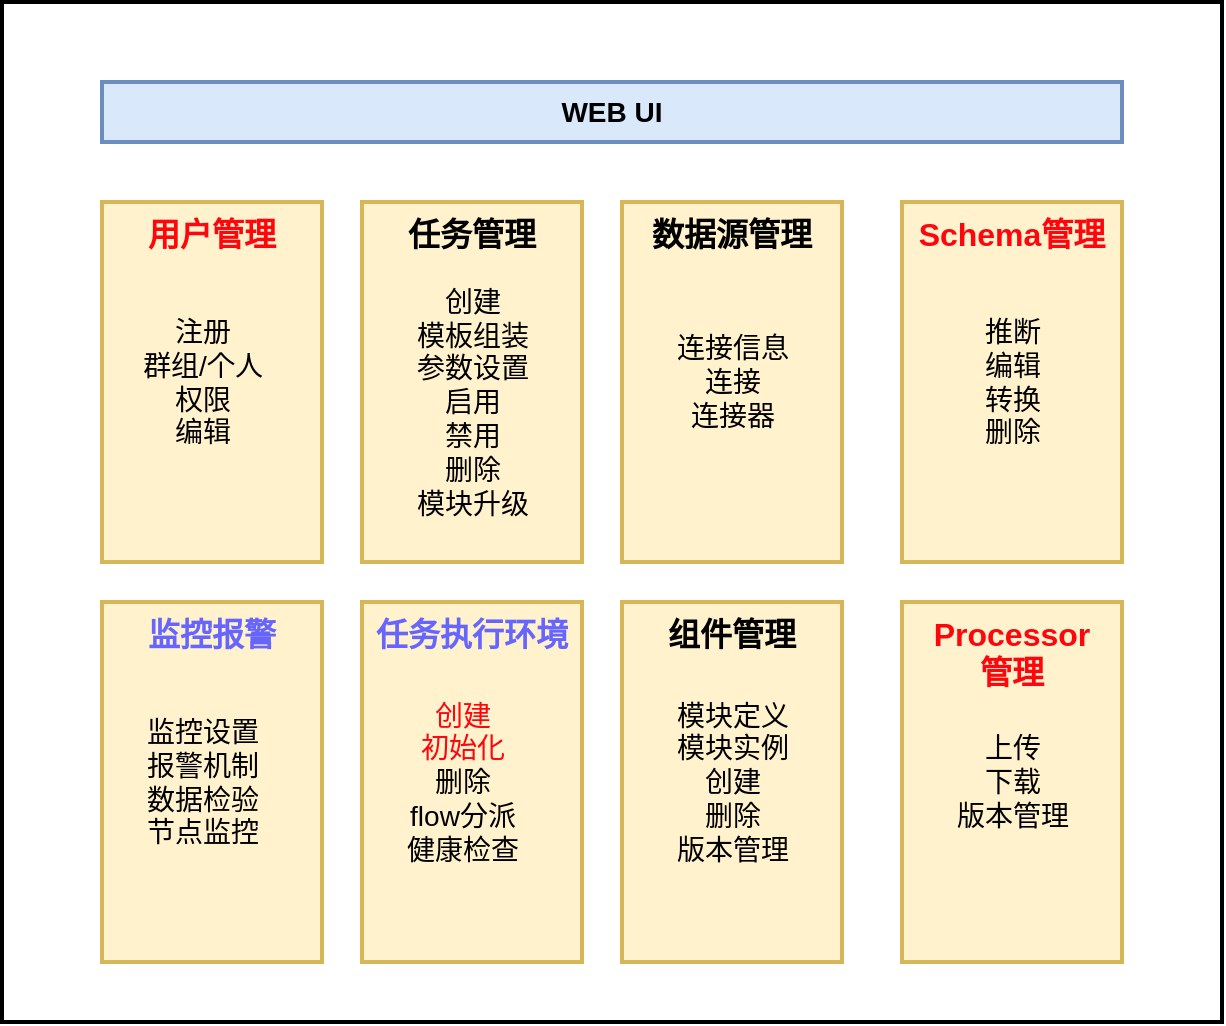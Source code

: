 <mxfile version="13.3.9" type="github" pages="12">
  <diagram id="az8jLgzVVUlv1rgqtyMA" name="Architecture">
    <mxGraphModel dx="1186" dy="764" grid="1" gridSize="10" guides="1" tooltips="1" connect="1" arrows="1" fold="1" page="1" pageScale="1" pageWidth="827" pageHeight="1169" math="0" shadow="0">
      <root>
        <mxCell id="MkDIE1xkY6rCz0i6S9UJ-0" />
        <mxCell id="MkDIE1xkY6rCz0i6S9UJ-1" parent="MkDIE1xkY6rCz0i6S9UJ-0" />
        <mxCell id="1eKyEQCeCli_Y0ohq6wT-0" value="" style="rounded=0;whiteSpace=wrap;html=1;strokeWidth=2;" parent="MkDIE1xkY6rCz0i6S9UJ-1" vertex="1">
          <mxGeometry x="90" y="90" width="610" height="510" as="geometry" />
        </mxCell>
        <mxCell id="1eKyEQCeCli_Y0ohq6wT-1" value="&lt;b&gt;&lt;font style=&quot;font-size: 14px&quot;&gt;WEB UI&lt;/font&gt;&lt;/b&gt;" style="rounded=0;whiteSpace=wrap;html=1;strokeWidth=2;fillColor=#dae8fc;strokeColor=#6c8ebf;" parent="MkDIE1xkY6rCz0i6S9UJ-1" vertex="1">
          <mxGeometry x="140" y="130" width="510" height="30" as="geometry" />
        </mxCell>
        <mxCell id="1eKyEQCeCli_Y0ohq6wT-2" value="&lt;b&gt;&lt;font style=&quot;font-size: 16px&quot; color=&quot;#ff050d&quot;&gt;用户管理&lt;/font&gt;&lt;/b&gt;" style="rounded=0;whiteSpace=wrap;html=1;strokeWidth=2;fillColor=#fff2cc;strokeColor=#d6b656;verticalAlign=top;fontSize=14;" parent="MkDIE1xkY6rCz0i6S9UJ-1" vertex="1">
          <mxGeometry x="140" y="190" width="110" height="180" as="geometry" />
        </mxCell>
        <mxCell id="1eKyEQCeCli_Y0ohq6wT-3" value="注册&lt;br&gt;群组/个人&lt;br&gt;权限&lt;br&gt;编辑" style="text;html=1;align=center;verticalAlign=middle;resizable=0;points=[];autosize=1;fontSize=14;" parent="MkDIE1xkY6rCz0i6S9UJ-1" vertex="1">
          <mxGeometry x="150" y="245" width="80" height="70" as="geometry" />
        </mxCell>
        <mxCell id="1eKyEQCeCli_Y0ohq6wT-4" value="&lt;span style=&quot;font-size: 16px&quot;&gt;&lt;b&gt;数据源管理&lt;/b&gt;&lt;/span&gt;" style="rounded=0;whiteSpace=wrap;html=1;strokeWidth=2;fillColor=#fff2cc;strokeColor=#d6b656;verticalAlign=top;fontSize=14;" parent="MkDIE1xkY6rCz0i6S9UJ-1" vertex="1">
          <mxGeometry x="400" y="190" width="110" height="180" as="geometry" />
        </mxCell>
        <mxCell id="1eKyEQCeCli_Y0ohq6wT-5" value="&lt;span style=&quot;font-size: 16px&quot;&gt;&lt;b&gt;任务管理&lt;/b&gt;&lt;/span&gt;" style="rounded=0;whiteSpace=wrap;html=1;strokeWidth=2;fillColor=#fff2cc;strokeColor=#d6b656;verticalAlign=top;fontSize=14;" parent="MkDIE1xkY6rCz0i6S9UJ-1" vertex="1">
          <mxGeometry x="270" y="190" width="110" height="180" as="geometry" />
        </mxCell>
        <mxCell id="1eKyEQCeCli_Y0ohq6wT-6" value="创建&lt;br&gt;模板组装&lt;br&gt;参数设置&lt;br&gt;启用&lt;br&gt;禁用&lt;br&gt;删除&lt;br&gt;模块升级" style="text;html=1;align=center;verticalAlign=middle;resizable=0;points=[];autosize=1;fontSize=14;" parent="MkDIE1xkY6rCz0i6S9UJ-1" vertex="1">
          <mxGeometry x="290" y="230" width="70" height="120" as="geometry" />
        </mxCell>
        <mxCell id="1eKyEQCeCli_Y0ohq6wT-7" value="&lt;span style=&quot;font-size: 16px&quot;&gt;&lt;b&gt;&lt;font color=&quot;#ff050d&quot;&gt;Schema管理&lt;/font&gt;&lt;/b&gt;&lt;/span&gt;" style="rounded=0;whiteSpace=wrap;html=1;strokeWidth=2;fillColor=#fff2cc;strokeColor=#d6b656;verticalAlign=top;fontSize=14;" parent="MkDIE1xkY6rCz0i6S9UJ-1" vertex="1">
          <mxGeometry x="540" y="190" width="110" height="180" as="geometry" />
        </mxCell>
        <mxCell id="1eKyEQCeCli_Y0ohq6wT-8" value="&lt;span style=&quot;font-size: 16px&quot;&gt;&lt;b&gt;&lt;font color=&quot;#6666ff&quot;&gt;监控报警&lt;/font&gt;&lt;/b&gt;&lt;/span&gt;" style="rounded=0;whiteSpace=wrap;html=1;strokeWidth=2;fillColor=#fff2cc;strokeColor=#d6b656;verticalAlign=top;fontSize=14;" parent="MkDIE1xkY6rCz0i6S9UJ-1" vertex="1">
          <mxGeometry x="140" y="390" width="110" height="180" as="geometry" />
        </mxCell>
        <mxCell id="1eKyEQCeCli_Y0ohq6wT-9" value="监控设置&lt;br&gt;报警机制&lt;br&gt;数据检验&lt;br&gt;节点监控&lt;br&gt;" style="text;html=1;align=center;verticalAlign=middle;resizable=0;points=[];autosize=1;fontSize=14;" parent="MkDIE1xkY6rCz0i6S9UJ-1" vertex="1">
          <mxGeometry x="155" y="445" width="70" height="70" as="geometry" />
        </mxCell>
        <mxCell id="1eKyEQCeCli_Y0ohq6wT-10" value="&lt;span style=&quot;font-size: 16px&quot;&gt;&lt;b&gt;组件管理&lt;/b&gt;&lt;/span&gt;" style="rounded=0;whiteSpace=wrap;html=1;strokeWidth=2;fillColor=#fff2cc;strokeColor=#d6b656;verticalAlign=top;fontSize=14;" parent="MkDIE1xkY6rCz0i6S9UJ-1" vertex="1">
          <mxGeometry x="400" y="390" width="110" height="180" as="geometry" />
        </mxCell>
        <mxCell id="1eKyEQCeCli_Y0ohq6wT-11" value="&lt;span style=&quot;font-size: 16px&quot;&gt;&lt;b&gt;&lt;font color=&quot;#6666ff&quot;&gt;任务执行环境&lt;/font&gt;&lt;/b&gt;&lt;/span&gt;" style="rounded=0;whiteSpace=wrap;html=1;strokeWidth=2;fillColor=#fff2cc;strokeColor=#d6b656;verticalAlign=top;fontSize=14;" parent="MkDIE1xkY6rCz0i6S9UJ-1" vertex="1">
          <mxGeometry x="270" y="390" width="110" height="180" as="geometry" />
        </mxCell>
        <mxCell id="1eKyEQCeCli_Y0ohq6wT-12" value="&lt;font color=&quot;#ff050d&quot;&gt;创建&lt;br&gt;初始化&lt;/font&gt;&lt;br&gt;删除&lt;br&gt;flow分派&lt;br&gt;健康检查" style="text;html=1;align=center;verticalAlign=middle;resizable=0;points=[];autosize=1;fontSize=14;" parent="MkDIE1xkY6rCz0i6S9UJ-1" vertex="1">
          <mxGeometry x="285" y="435" width="70" height="90" as="geometry" />
        </mxCell>
        <mxCell id="1eKyEQCeCli_Y0ohq6wT-13" value="&lt;span style=&quot;font-size: 16px&quot;&gt;&lt;b&gt;&lt;font color=&quot;#ff050d&quot;&gt;Processor&lt;br&gt;管理&lt;/font&gt;&lt;br&gt;&lt;/b&gt;&lt;/span&gt;" style="rounded=0;whiteSpace=wrap;html=1;strokeWidth=2;fillColor=#fff2cc;strokeColor=#d6b656;verticalAlign=top;fontSize=14;" parent="MkDIE1xkY6rCz0i6S9UJ-1" vertex="1">
          <mxGeometry x="540" y="390" width="110" height="180" as="geometry" />
        </mxCell>
        <mxCell id="1eKyEQCeCli_Y0ohq6wT-14" value="连接信息&lt;br&gt;连接&lt;br&gt;连接器" style="text;html=1;align=center;verticalAlign=middle;resizable=0;points=[];autosize=1;fontSize=14;" parent="MkDIE1xkY6rCz0i6S9UJ-1" vertex="1">
          <mxGeometry x="420" y="250" width="70" height="60" as="geometry" />
        </mxCell>
        <mxCell id="1eKyEQCeCli_Y0ohq6wT-15" value="推断&lt;br&gt;编辑&lt;br&gt;转换&lt;br&gt;删除" style="text;html=1;align=center;verticalAlign=middle;resizable=0;points=[];autosize=1;fontSize=14;" parent="MkDIE1xkY6rCz0i6S9UJ-1" vertex="1">
          <mxGeometry x="575" y="245" width="40" height="70" as="geometry" />
        </mxCell>
        <mxCell id="1eKyEQCeCli_Y0ohq6wT-16" value="模块定义&lt;br&gt;模块实例&lt;br&gt;创建&lt;br&gt;删除&lt;br&gt;版本管理" style="text;html=1;align=center;verticalAlign=middle;resizable=0;points=[];autosize=1;fontSize=14;" parent="MkDIE1xkY6rCz0i6S9UJ-1" vertex="1">
          <mxGeometry x="420" y="435" width="70" height="90" as="geometry" />
        </mxCell>
        <mxCell id="1eKyEQCeCli_Y0ohq6wT-17" value="上传&lt;br&gt;下载&lt;br&gt;版本管理" style="text;html=1;align=center;verticalAlign=middle;resizable=0;points=[];autosize=1;fontSize=14;" parent="MkDIE1xkY6rCz0i6S9UJ-1" vertex="1">
          <mxGeometry x="560" y="450" width="70" height="60" as="geometry" />
        </mxCell>
      </root>
    </mxGraphModel>
  </diagram>
  <diagram id="keY1FnWVvbW0pdDURfRG" name="模块交互">
    <mxGraphModel dx="1186" dy="764" grid="1" gridSize="10" guides="1" tooltips="1" connect="1" arrows="1" fold="1" page="1" pageScale="1" pageWidth="827" pageHeight="1169" math="0" shadow="0">
      <root>
        <mxCell id="G3Tfg1fzMsdZxDojtWIr-0" />
        <mxCell id="G3Tfg1fzMsdZxDojtWIr-1" parent="G3Tfg1fzMsdZxDojtWIr-0" />
        <mxCell id="G3Tfg1fzMsdZxDojtWIr-11" value="" style="rounded=0;whiteSpace=wrap;html=1;fillColor=#CCCCFF;strokeColor=#000000;" parent="G3Tfg1fzMsdZxDojtWIr-1" vertex="1">
          <mxGeometry x="20" y="360" width="480" height="90" as="geometry" />
        </mxCell>
        <mxCell id="G3Tfg1fzMsdZxDojtWIr-5" value="" style="rounded=0;whiteSpace=wrap;html=1;fillColor=#FFCCCC;shadow=0;strokeColor=#000000;" parent="G3Tfg1fzMsdZxDojtWIr-1" vertex="1">
          <mxGeometry x="20" y="120" width="480" height="210" as="geometry" />
        </mxCell>
        <mxCell id="G3Tfg1fzMsdZxDojtWIr-37" value="" style="edgeStyle=none;rounded=0;orthogonalLoop=1;jettySize=auto;html=1;" parent="G3Tfg1fzMsdZxDojtWIr-1" source="G3Tfg1fzMsdZxDojtWIr-2" target="G3Tfg1fzMsdZxDojtWIr-35" edge="1">
          <mxGeometry relative="1" as="geometry" />
        </mxCell>
        <mxCell id="G3Tfg1fzMsdZxDojtWIr-2" value="Task" style="rounded=1;whiteSpace=wrap;html=1;" parent="G3Tfg1fzMsdZxDojtWIr-1" vertex="1">
          <mxGeometry x="250" y="160" width="60" height="40" as="geometry" />
        </mxCell>
        <mxCell id="G3Tfg1fzMsdZxDojtWIr-3" value="Component&lt;br&gt;Definition" style="rounded=1;whiteSpace=wrap;html=1;" parent="G3Tfg1fzMsdZxDojtWIr-1" vertex="1">
          <mxGeometry x="110" y="160" width="60" height="40" as="geometry" />
        </mxCell>
        <mxCell id="G3Tfg1fzMsdZxDojtWIr-4" value="Log Message" style="rounded=1;whiteSpace=wrap;html=1;" parent="G3Tfg1fzMsdZxDojtWIr-1" vertex="1">
          <mxGeometry x="420" y="250" width="60" height="40" as="geometry" />
        </mxCell>
        <mxCell id="G3Tfg1fzMsdZxDojtWIr-6" value="DIS" style="text;html=1;strokeColor=none;fillColor=none;align=center;verticalAlign=middle;whiteSpace=wrap;rounded=0;" parent="G3Tfg1fzMsdZxDojtWIr-1" vertex="1">
          <mxGeometry x="30" y="130" width="40" height="20" as="geometry" />
        </mxCell>
        <mxCell id="k995W-ZkRwU5kP3pkonR-1" style="edgeStyle=none;rounded=0;orthogonalLoop=1;jettySize=auto;html=1;exitX=1;exitY=0.5;exitDx=0;exitDy=0;" parent="G3Tfg1fzMsdZxDojtWIr-1" source="G3Tfg1fzMsdZxDojtWIr-7" edge="1">
          <mxGeometry relative="1" as="geometry">
            <mxPoint x="670" y="200" as="targetPoint" />
          </mxGeometry>
        </mxCell>
        <mxCell id="G3Tfg1fzMsdZxDojtWIr-7" value="State Sync" style="rounded=1;whiteSpace=wrap;html=1;" parent="G3Tfg1fzMsdZxDojtWIr-1" vertex="1">
          <mxGeometry x="384" y="180" width="60" height="40" as="geometry" />
        </mxCell>
        <mxCell id="G3Tfg1fzMsdZxDojtWIr-8" value="Worker&lt;br&gt;Manage" style="rounded=1;whiteSpace=wrap;html=1;" parent="G3Tfg1fzMsdZxDojtWIr-1" vertex="1">
          <mxGeometry x="150" y="250" width="60" height="40" as="geometry" />
        </mxCell>
        <mxCell id="G3Tfg1fzMsdZxDojtWIr-14" value="" style="shape=image;html=1;verticalAlign=top;verticalLabelPosition=bottom;labelBackgroundColor=#ffffff;imageAspect=0;aspect=fixed;image=https://cdn4.iconfinder.com/data/icons/logos-3/512/mongodb-2-128.png" parent="G3Tfg1fzMsdZxDojtWIr-1" vertex="1">
          <mxGeometry x="220" y="370" width="80" height="80" as="geometry" />
        </mxCell>
        <mxCell id="G3Tfg1fzMsdZxDojtWIr-16" value="DB" style="text;html=1;strokeColor=none;fillColor=none;align=center;verticalAlign=middle;whiteSpace=wrap;rounded=0;" parent="G3Tfg1fzMsdZxDojtWIr-1" vertex="1">
          <mxGeometry x="30" y="365.5" width="40" height="20" as="geometry" />
        </mxCell>
        <mxCell id="G3Tfg1fzMsdZxDojtWIr-19" value="" style="endArrow=classic;html=1;exitX=0.5;exitY=1;exitDx=0;exitDy=0;entryX=0.5;entryY=0;entryDx=0;entryDy=0;edgeStyle=orthogonalEdgeStyle;strokeColor=#007FFF;" parent="G3Tfg1fzMsdZxDojtWIr-1" source="G3Tfg1fzMsdZxDojtWIr-8" target="G3Tfg1fzMsdZxDojtWIr-14" edge="1">
          <mxGeometry width="50" height="50" relative="1" as="geometry">
            <mxPoint x="-130" y="530" as="sourcePoint" />
            <mxPoint x="-80" y="480" as="targetPoint" />
            <Array as="points">
              <mxPoint x="180" y="340" />
              <mxPoint x="260" y="340" />
            </Array>
          </mxGeometry>
        </mxCell>
        <mxCell id="G3Tfg1fzMsdZxDojtWIr-22" value="" style="endArrow=classic;html=1;exitX=0.5;exitY=1;exitDx=0;exitDy=0;edgeStyle=orthogonalEdgeStyle;entryX=0.5;entryY=0;entryDx=0;entryDy=0;strokeColor=#007FFF;" parent="G3Tfg1fzMsdZxDojtWIr-1" source="G3Tfg1fzMsdZxDojtWIr-2" target="G3Tfg1fzMsdZxDojtWIr-14" edge="1">
          <mxGeometry width="50" height="50" relative="1" as="geometry">
            <mxPoint x="220" y="300" as="sourcePoint" />
            <mxPoint x="350" y="370" as="targetPoint" />
            <Array as="points">
              <mxPoint x="280" y="340" />
              <mxPoint x="260" y="340" />
            </Array>
          </mxGeometry>
        </mxCell>
        <mxCell id="G3Tfg1fzMsdZxDojtWIr-23" value="" style="endArrow=classic;html=1;edgeStyle=orthogonalEdgeStyle;entryX=0.5;entryY=0;entryDx=0;entryDy=0;exitX=0.5;exitY=1;exitDx=0;exitDy=0;strokeColor=#007FFF;" parent="G3Tfg1fzMsdZxDojtWIr-1" source="G3Tfg1fzMsdZxDojtWIr-4" target="G3Tfg1fzMsdZxDojtWIr-14" edge="1">
          <mxGeometry width="50" height="50" relative="1" as="geometry">
            <mxPoint x="290" y="210" as="sourcePoint" />
            <mxPoint x="360" y="385" as="targetPoint" />
            <Array as="points">
              <mxPoint x="450" y="340" />
              <mxPoint x="260" y="340" />
            </Array>
          </mxGeometry>
        </mxCell>
        <mxCell id="G3Tfg1fzMsdZxDojtWIr-32" value="" style="group;fillColor=#FF99CC;strokeColor=none;" parent="G3Tfg1fzMsdZxDojtWIr-1" vertex="1" connectable="0">
          <mxGeometry x="670" y="120" width="130" height="330" as="geometry" />
        </mxCell>
        <mxCell id="G3Tfg1fzMsdZxDojtWIr-29" value="" style="group" parent="G3Tfg1fzMsdZxDojtWIr-32" vertex="1" connectable="0">
          <mxGeometry width="130" height="330" as="geometry" />
        </mxCell>
        <mxCell id="G3Tfg1fzMsdZxDojtWIr-25" value="" style="rounded=0;whiteSpace=wrap;html=1;" parent="G3Tfg1fzMsdZxDojtWIr-29" vertex="1">
          <mxGeometry x="1" width="130" height="330" as="geometry" />
        </mxCell>
        <mxCell id="G3Tfg1fzMsdZxDojtWIr-26" value="NIFI Environment" style="text;html=1;strokeColor=none;fillColor=none;align=center;verticalAlign=middle;whiteSpace=wrap;rounded=0;" parent="G3Tfg1fzMsdZxDojtWIr-29" vertex="1">
          <mxGeometry x="45" y="150" width="40" height="20" as="geometry" />
        </mxCell>
        <mxCell id="G3Tfg1fzMsdZxDojtWIr-33" value="MQ" style="outlineConnect=0;fontColor=#232F3E;gradientColor=none;strokeColor=#ffffff;fillColor=#232F3E;dashed=0;verticalLabelPosition=middle;verticalAlign=bottom;align=center;html=1;whiteSpace=wrap;fontSize=10;fontStyle=1;spacing=3;shape=mxgraph.aws4.productIcon;prIcon=mxgraph.aws4.mq;" parent="G3Tfg1fzMsdZxDojtWIr-1" vertex="1">
          <mxGeometry x="550" y="250" width="80" height="100" as="geometry" />
        </mxCell>
        <mxCell id="G3Tfg1fzMsdZxDojtWIr-39" value="" style="edgeStyle=none;rounded=0;orthogonalLoop=1;jettySize=auto;html=1;" parent="G3Tfg1fzMsdZxDojtWIr-1" source="G3Tfg1fzMsdZxDojtWIr-35" edge="1">
          <mxGeometry relative="1" as="geometry">
            <mxPoint x="669" y="151" as="targetPoint" />
          </mxGeometry>
        </mxCell>
        <mxCell id="G3Tfg1fzMsdZxDojtWIr-35" value="Worker&lt;br&gt;Wrapper" style="rounded=1;whiteSpace=wrap;html=1;" parent="G3Tfg1fzMsdZxDojtWIr-1" vertex="1">
          <mxGeometry x="384" y="130" width="60" height="40" as="geometry" />
        </mxCell>
        <mxCell id="G3Tfg1fzMsdZxDojtWIr-40" value="" style="edgeStyle=none;rounded=0;orthogonalLoop=1;jettySize=auto;html=1;strokeColor=#FF8000;" parent="G3Tfg1fzMsdZxDojtWIr-1" target="G3Tfg1fzMsdZxDojtWIr-33" edge="1">
          <mxGeometry relative="1" as="geometry">
            <mxPoint x="670" y="299" as="sourcePoint" />
            <mxPoint x="630" y="300" as="targetPoint" />
          </mxGeometry>
        </mxCell>
        <mxCell id="G3Tfg1fzMsdZxDojtWIr-42" value="" style="endArrow=classic;html=1;entryX=0.5;entryY=0;entryDx=0;entryDy=0;edgeStyle=orthogonalEdgeStyle;strokeColor=#FF8000;" parent="G3Tfg1fzMsdZxDojtWIr-1" source="G3Tfg1fzMsdZxDojtWIr-33" target="G3Tfg1fzMsdZxDojtWIr-4" edge="1">
          <mxGeometry width="50" height="50" relative="1" as="geometry">
            <mxPoint x="-100" y="330" as="sourcePoint" />
            <mxPoint x="-50" y="280" as="targetPoint" />
            <Array as="points">
              <mxPoint x="530" y="300" />
              <mxPoint x="530" y="230" />
              <mxPoint x="450" y="230" />
            </Array>
          </mxGeometry>
        </mxCell>
        <mxCell id="G3Tfg1fzMsdZxDojtWIr-44" value="" style="endArrow=classic;html=1;edgeStyle=orthogonalEdgeStyle;entryX=0.5;entryY=0;entryDx=0;entryDy=0;strokeColor=#FF8000;" parent="G3Tfg1fzMsdZxDojtWIr-1" source="G3Tfg1fzMsdZxDojtWIr-33" target="G3Tfg1fzMsdZxDojtWIr-8" edge="1">
          <mxGeometry width="50" height="50" relative="1" as="geometry">
            <mxPoint x="560" y="310" as="sourcePoint" />
            <mxPoint x="330" y="260" as="targetPoint" />
            <Array as="points">
              <mxPoint x="530" y="300" />
              <mxPoint x="530" y="230" />
              <mxPoint x="180" y="230" />
            </Array>
          </mxGeometry>
        </mxCell>
        <mxCell id="G3Tfg1fzMsdZxDojtWIr-45" value="" style="endArrow=classic;html=1;edgeStyle=orthogonalEdgeStyle;entryX=0.5;entryY=0;entryDx=0;entryDy=0;strokeColor=#007FFF;" parent="G3Tfg1fzMsdZxDojtWIr-1" target="G3Tfg1fzMsdZxDojtWIr-14" edge="1">
          <mxGeometry width="50" height="50" relative="1" as="geometry">
            <mxPoint x="140" y="200" as="sourcePoint" />
            <mxPoint x="220" y="400" as="targetPoint" />
            <Array as="points">
              <mxPoint x="140" y="340" />
              <mxPoint x="260" y="340" />
            </Array>
          </mxGeometry>
        </mxCell>
        <mxCell id="G3Tfg1fzMsdZxDojtWIr-46" value="Datasource" style="rounded=1;whiteSpace=wrap;html=1;" parent="G3Tfg1fzMsdZxDojtWIr-1" vertex="1">
          <mxGeometry x="30" y="250" width="70" height="40" as="geometry" />
        </mxCell>
        <mxCell id="G3Tfg1fzMsdZxDojtWIr-47" value="UI" style="rounded=0;whiteSpace=wrap;html=1;fillColor=#CCFFCC;strokeWidth=1;strokeColor=#000000;" parent="G3Tfg1fzMsdZxDojtWIr-1" vertex="1">
          <mxGeometry x="20" y="50" width="480" height="40" as="geometry" />
        </mxCell>
        <mxCell id="G3Tfg1fzMsdZxDojtWIr-48" value="" style="shape=flexArrow;endArrow=classic;html=1;strokeColor=#000000;endWidth=12;endSize=4.28;width=8;" parent="G3Tfg1fzMsdZxDojtWIr-1" edge="1">
          <mxGeometry width="50" height="50" relative="1" as="geometry">
            <mxPoint x="259.5" y="90" as="sourcePoint" />
            <mxPoint x="260" y="120" as="targetPoint" />
          </mxGeometry>
        </mxCell>
        <mxCell id="oqktXths6Uxr7vNywsnH-0" value="" style="endArrow=classic;html=1;edgeStyle=orthogonalEdgeStyle;strokeColor=#007FFF;exitX=0.5;exitY=1;exitDx=0;exitDy=0;" parent="G3Tfg1fzMsdZxDojtWIr-1" source="G3Tfg1fzMsdZxDojtWIr-46" edge="1">
          <mxGeometry width="50" height="50" relative="1" as="geometry">
            <mxPoint x="150" y="210" as="sourcePoint" />
            <mxPoint x="260" y="370" as="targetPoint" />
            <Array as="points">
              <mxPoint x="70" y="340" />
              <mxPoint x="260" y="340" />
            </Array>
          </mxGeometry>
        </mxCell>
        <mxCell id="k995W-ZkRwU5kP3pkonR-0" value="" style="edgeStyle=none;rounded=0;orthogonalLoop=1;jettySize=auto;html=1;exitX=1;exitY=0.5;exitDx=0;exitDy=0;entryX=0;entryY=0.5;entryDx=0;entryDy=0;" parent="G3Tfg1fzMsdZxDojtWIr-1" source="G3Tfg1fzMsdZxDojtWIr-2" target="G3Tfg1fzMsdZxDojtWIr-7" edge="1">
          <mxGeometry relative="1" as="geometry">
            <mxPoint x="320" y="183.284" as="sourcePoint" />
            <mxPoint x="394" y="166.716" as="targetPoint" />
          </mxGeometry>
        </mxCell>
      </root>
    </mxGraphModel>
  </diagram>
  <diagram id="HmPCb3EvC15k7vnNABeO" name="领域模型">
    <mxGraphModel dx="1186" dy="764" grid="1" gridSize="10" guides="1" tooltips="1" connect="1" arrows="1" fold="1" page="1" pageScale="1" pageWidth="827" pageHeight="1169" math="0" shadow="0">
      <root>
        <mxCell id="yf7TL0ZsRpmvreX1mohq-0" />
        <mxCell id="yf7TL0ZsRpmvreX1mohq-1" parent="yf7TL0ZsRpmvreX1mohq-0" />
        <mxCell id="yf7TL0ZsRpmvreX1mohq-7" value="Pipeline" style="swimlane;fontStyle=1;align=center;verticalAlign=top;childLayout=stackLayout;horizontal=1;startSize=26;horizontalStack=0;resizeParent=1;resizeParentMax=0;resizeLast=0;collapsible=1;marginBottom=0;" parent="yf7TL0ZsRpmvreX1mohq-1" vertex="1">
          <mxGeometry x="620" y="110" width="200" height="120" as="geometry">
            <mxRectangle x="360" y="110" width="60" height="26" as="alternateBounds" />
          </mxGeometry>
        </mxCell>
        <mxCell id="yf7TL0ZsRpmvreX1mohq-8" value="" style="line;strokeWidth=1;fillColor=none;align=left;verticalAlign=middle;spacingTop=-1;spacingLeft=3;spacingRight=3;rotatable=0;labelPosition=right;points=[];portConstraint=eastwest;" parent="yf7TL0ZsRpmvreX1mohq-7" vertex="1">
          <mxGeometry y="26" width="200" height="8" as="geometry" />
        </mxCell>
        <mxCell id="yf7TL0ZsRpmvreX1mohq-9" value="+ name: string&#xa;+ description: string&#xa;+ components: List&lt;Component&gt;&#xa;+ createTime: Date&#xa;+ updateTime: Date" style="text;strokeColor=none;fillColor=none;align=left;verticalAlign=top;spacingLeft=4;spacingRight=4;overflow=hidden;rotatable=0;points=[[0,0.5],[1,0.5]];portConstraint=eastwest;" parent="yf7TL0ZsRpmvreX1mohq-7" vertex="1">
          <mxGeometry y="34" width="200" height="86" as="geometry" />
        </mxCell>
        <mxCell id="kD4CtbXIxF6RzdntRc6p-4" style="edgeStyle=orthogonalEdgeStyle;rounded=0;orthogonalLoop=1;jettySize=auto;html=1;exitX=1;exitY=0.5;exitDx=0;exitDy=0;" parent="yf7TL0ZsRpmvreX1mohq-1" source="yf7TL0ZsRpmvreX1mohq-3" target="yf7TL0ZsRpmvreX1mohq-9" edge="1">
          <mxGeometry relative="1" as="geometry" />
        </mxCell>
        <mxCell id="kD4CtbXIxF6RzdntRc6p-5" value="1:1" style="edgeLabel;html=1;align=center;verticalAlign=middle;resizable=0;points=[];" parent="kD4CtbXIxF6RzdntRc6p-4" vertex="1" connectable="0">
          <mxGeometry x="-0.18" y="-3" relative="1" as="geometry">
            <mxPoint as="offset" />
          </mxGeometry>
        </mxCell>
        <mxCell id="kD4CtbXIxF6RzdntRc6p-14" value="" style="edgeStyle=orthogonalEdgeStyle;rounded=0;orthogonalLoop=1;jettySize=auto;html=1;entryX=0.5;entryY=0;entryDx=0;entryDy=0;" parent="yf7TL0ZsRpmvreX1mohq-1" source="yf7TL0ZsRpmvreX1mohq-2" target="yf7TL0ZsRpmvreX1mohq-13" edge="1">
          <mxGeometry relative="1" as="geometry" />
        </mxCell>
        <mxCell id="kD4CtbXIxF6RzdntRc6p-15" value="1:1" style="edgeLabel;html=1;align=center;verticalAlign=middle;resizable=0;points=[];" parent="kD4CtbXIxF6RzdntRc6p-14" vertex="1" connectable="0">
          <mxGeometry x="-0.225" y="-2" relative="1" as="geometry">
            <mxPoint as="offset" />
          </mxGeometry>
        </mxCell>
        <mxCell id="yf7TL0ZsRpmvreX1mohq-2" value="Task" style="swimlane;fontStyle=1;align=center;verticalAlign=top;childLayout=stackLayout;horizontal=1;startSize=26;horizontalStack=0;resizeParent=1;resizeParentMax=0;resizeLast=0;collapsible=1;marginBottom=0;" parent="yf7TL0ZsRpmvreX1mohq-1" vertex="1">
          <mxGeometry x="350" y="80" width="170" height="180" as="geometry">
            <mxRectangle x="360" y="110" width="60" height="26" as="alternateBounds" />
          </mxGeometry>
        </mxCell>
        <mxCell id="yf7TL0ZsRpmvreX1mohq-4" value="" style="line;strokeWidth=1;fillColor=none;align=left;verticalAlign=middle;spacingTop=-1;spacingLeft=3;spacingRight=3;rotatable=0;labelPosition=right;points=[];portConstraint=eastwest;" parent="yf7TL0ZsRpmvreX1mohq-2" vertex="1">
          <mxGeometry y="26" width="170" height="8" as="geometry" />
        </mxCell>
        <mxCell id="yf7TL0ZsRpmvreX1mohq-3" value="+ id: string&#xa;+ name: string&#xa;+ description: string&#xa;+ state: TaskState&#xa;+ pipeline: Pipeline&#xa;+ schedule: ScheduleStrategy&#xa;+ workerId: string&#xa;+ createTime: Date&#xa;+ updateTime: Date" style="text;strokeColor=none;fillColor=none;align=left;verticalAlign=top;spacingLeft=4;spacingRight=4;overflow=hidden;rotatable=0;points=[[0,0.5],[1,0.5]];portConstraint=eastwest;" parent="yf7TL0ZsRpmvreX1mohq-2" vertex="1">
          <mxGeometry y="34" width="170" height="146" as="geometry" />
        </mxCell>
        <mxCell id="kD4CtbXIxF6RzdntRc6p-6" value="1:n" style="edgeStyle=orthogonalEdgeStyle;rounded=0;orthogonalLoop=1;jettySize=auto;html=1;" parent="yf7TL0ZsRpmvreX1mohq-1" source="yf7TL0ZsRpmvreX1mohq-9" target="yf7TL0ZsRpmvreX1mohq-12" edge="1">
          <mxGeometry relative="1" as="geometry" />
        </mxCell>
        <mxCell id="yf7TL0ZsRpmvreX1mohq-10" value="Component" style="swimlane;fontStyle=1;align=center;verticalAlign=top;childLayout=stackLayout;horizontal=1;startSize=26;horizontalStack=0;resizeParent=1;resizeParentMax=0;resizeLast=0;collapsible=1;marginBottom=0;" parent="yf7TL0ZsRpmvreX1mohq-1" vertex="1">
          <mxGeometry x="900" y="115" width="200" height="110" as="geometry">
            <mxRectangle x="360" y="110" width="60" height="26" as="alternateBounds" />
          </mxGeometry>
        </mxCell>
        <mxCell id="yf7TL0ZsRpmvreX1mohq-11" value="" style="line;strokeWidth=1;fillColor=none;align=left;verticalAlign=middle;spacingTop=-1;spacingLeft=3;spacingRight=3;rotatable=0;labelPosition=right;points=[];portConstraint=eastwest;" parent="yf7TL0ZsRpmvreX1mohq-10" vertex="1">
          <mxGeometry y="26" width="200" height="8" as="geometry" />
        </mxCell>
        <mxCell id="yf7TL0ZsRpmvreX1mohq-12" value="+ id: string&#xa;+ type: string，预留&#xa;+ optionsId: string&#xa;+ options: Map&lt;String, Object&gt;" style="text;strokeColor=none;fillColor=none;align=left;verticalAlign=top;spacingLeft=4;spacingRight=4;overflow=hidden;rotatable=0;points=[[0,0.5],[1,0.5]];portConstraint=eastwest;" parent="yf7TL0ZsRpmvreX1mohq-10" vertex="1">
          <mxGeometry y="34" width="200" height="76" as="geometry" />
        </mxCell>
        <mxCell id="yf7TL0ZsRpmvreX1mohq-13" value="TaskState" style="swimlane;fontStyle=1;align=center;verticalAlign=top;childLayout=stackLayout;horizontal=1;startSize=26;horizontalStack=0;resizeParent=1;resizeParentMax=0;resizeLast=0;collapsible=1;marginBottom=0;" parent="yf7TL0ZsRpmvreX1mohq-1" vertex="1">
          <mxGeometry x="350" y="340" width="170" height="130" as="geometry">
            <mxRectangle x="360" y="110" width="60" height="26" as="alternateBounds" />
          </mxGeometry>
        </mxCell>
        <mxCell id="yf7TL0ZsRpmvreX1mohq-14" value="" style="line;strokeWidth=1;fillColor=none;align=left;verticalAlign=middle;spacingTop=-1;spacingLeft=3;spacingRight=3;rotatable=0;labelPosition=right;points=[];portConstraint=eastwest;" parent="yf7TL0ZsRpmvreX1mohq-13" vertex="1">
          <mxGeometry y="26" width="170" height="8" as="geometry" />
        </mxCell>
        <mxCell id="yf7TL0ZsRpmvreX1mohq-15" value="CREATED,&#xa;RUNNING,&#xa;PAUSED,&#xa;STOPPED,&#xa;DELETED;" style="text;strokeColor=none;fillColor=none;align=left;verticalAlign=top;spacingLeft=4;spacingRight=4;overflow=hidden;rotatable=0;points=[[0,0.5],[1,0.5]];portConstraint=eastwest;" parent="yf7TL0ZsRpmvreX1mohq-13" vertex="1">
          <mxGeometry y="34" width="170" height="96" as="geometry" />
        </mxCell>
        <mxCell id="kD4CtbXIxF6RzdntRc6p-16" value="" style="rounded=0;orthogonalLoop=1;jettySize=auto;html=1;entryX=0.5;entryY=0;entryDx=0;entryDy=0;exitX=1;exitY=0.993;exitDx=0;exitDy=0;exitPerimeter=0;" parent="yf7TL0ZsRpmvreX1mohq-1" source="yf7TL0ZsRpmvreX1mohq-3" target="yf7TL0ZsRpmvreX1mohq-16" edge="1">
          <mxGeometry relative="1" as="geometry">
            <mxPoint x="445" y="270" as="sourcePoint" />
            <mxPoint x="445" y="350" as="targetPoint" />
          </mxGeometry>
        </mxCell>
        <mxCell id="kD4CtbXIxF6RzdntRc6p-17" value="1:1" style="edgeLabel;html=1;align=center;verticalAlign=middle;resizable=0;points=[];" parent="kD4CtbXIxF6RzdntRc6p-16" vertex="1" connectable="0">
          <mxGeometry x="-0.225" y="-2" relative="1" as="geometry">
            <mxPoint as="offset" />
          </mxGeometry>
        </mxCell>
        <mxCell id="yf7TL0ZsRpmvreX1mohq-19" value="ScheduleType" style="swimlane;fontStyle=1;align=center;verticalAlign=top;childLayout=stackLayout;horizontal=1;startSize=26;horizontalStack=0;resizeParent=1;resizeParentMax=0;resizeLast=0;collapsible=1;marginBottom=0;" parent="yf7TL0ZsRpmvreX1mohq-1" vertex="1">
          <mxGeometry x="900" y="340" width="170" height="130" as="geometry">
            <mxRectangle x="360" y="110" width="60" height="26" as="alternateBounds" />
          </mxGeometry>
        </mxCell>
        <mxCell id="yf7TL0ZsRpmvreX1mohq-20" value="" style="line;strokeWidth=1;fillColor=none;align=left;verticalAlign=middle;spacingTop=-1;spacingLeft=3;spacingRight=3;rotatable=0;labelPosition=right;points=[];portConstraint=eastwest;" parent="yf7TL0ZsRpmvreX1mohq-19" vertex="1">
          <mxGeometry y="26" width="170" height="8" as="geometry" />
        </mxCell>
        <mxCell id="yf7TL0ZsRpmvreX1mohq-21" value="CRON,&#xa;TIMER;" style="text;strokeColor=none;fillColor=none;align=left;verticalAlign=top;spacingLeft=4;spacingRight=4;overflow=hidden;rotatable=0;points=[[0,0.5],[1,0.5]];portConstraint=eastwest;" parent="yf7TL0ZsRpmvreX1mohq-19" vertex="1">
          <mxGeometry y="34" width="170" height="96" as="geometry" />
        </mxCell>
        <mxCell id="kD4CtbXIxF6RzdntRc6p-21" value="n:1" style="edgeStyle=none;rounded=0;orthogonalLoop=1;jettySize=auto;html=1;" parent="yf7TL0ZsRpmvreX1mohq-1" source="kD4CtbXIxF6RzdntRc6p-20" target="yf7TL0ZsRpmvreX1mohq-12" edge="1">
          <mxGeometry relative="1" as="geometry" />
        </mxCell>
        <mxCell id="kD4CtbXIxF6RzdntRc6p-18" value="ComponentDefinition" style="swimlane;fontStyle=1;align=center;verticalAlign=top;childLayout=stackLayout;horizontal=1;startSize=26;horizontalStack=0;resizeParent=1;resizeParentMax=0;resizeLast=0;collapsible=1;marginBottom=0;" parent="yf7TL0ZsRpmvreX1mohq-1" vertex="1">
          <mxGeometry x="1210" y="95" width="200" height="150" as="geometry">
            <mxRectangle x="360" y="110" width="60" height="26" as="alternateBounds" />
          </mxGeometry>
        </mxCell>
        <mxCell id="kD4CtbXIxF6RzdntRc6p-19" value="" style="line;strokeWidth=1;fillColor=none;align=left;verticalAlign=middle;spacingTop=-1;spacingLeft=3;spacingRight=3;rotatable=0;labelPosition=right;points=[];portConstraint=eastwest;" parent="kD4CtbXIxF6RzdntRc6p-18" vertex="1">
          <mxGeometry y="26" width="200" height="8" as="geometry" />
        </mxCell>
        <mxCell id="kD4CtbXIxF6RzdntRc6p-20" value="+ id: string&#xa;+ name: string&#xa;+ type: string&#xa;+ optionsDesc&#xa;+ content&#xa;+ createTime: Date&#xa;+ updateTime: Date" style="text;strokeColor=none;fillColor=none;align=left;verticalAlign=top;spacingLeft=4;spacingRight=4;overflow=hidden;rotatable=0;points=[[0,0.5],[1,0.5]];portConstraint=eastwest;" parent="kD4CtbXIxF6RzdntRc6p-18" vertex="1">
          <mxGeometry y="34" width="200" height="116" as="geometry" />
        </mxCell>
        <mxCell id="yf7TL0ZsRpmvreX1mohq-16" value="ScheduleStategy" style="swimlane;fontStyle=1;align=center;verticalAlign=top;childLayout=stackLayout;horizontal=1;startSize=26;horizontalStack=0;resizeParent=1;resizeParentMax=0;resizeLast=0;collapsible=1;marginBottom=0;" parent="yf7TL0ZsRpmvreX1mohq-1" vertex="1">
          <mxGeometry x="620" y="340" width="170" height="130" as="geometry">
            <mxRectangle x="360" y="110" width="60" height="26" as="alternateBounds" />
          </mxGeometry>
        </mxCell>
        <mxCell id="yf7TL0ZsRpmvreX1mohq-17" value="" style="line;strokeWidth=1;fillColor=none;align=left;verticalAlign=middle;spacingTop=-1;spacingLeft=3;spacingRight=3;rotatable=0;labelPosition=right;points=[];portConstraint=eastwest;" parent="yf7TL0ZsRpmvreX1mohq-16" vertex="1">
          <mxGeometry y="26" width="170" height="8" as="geometry" />
        </mxCell>
        <mxCell id="yf7TL0ZsRpmvreX1mohq-18" value="+ type: ScheduleType&#xa;+ expression: string" style="text;strokeColor=none;fillColor=none;align=left;verticalAlign=top;spacingLeft=4;spacingRight=4;overflow=hidden;rotatable=0;points=[[0,0.5],[1,0.5]];portConstraint=eastwest;" parent="yf7TL0ZsRpmvreX1mohq-16" vertex="1">
          <mxGeometry y="34" width="170" height="96" as="geometry" />
        </mxCell>
        <mxCell id="kD4CtbXIxF6RzdntRc6p-28" value="" style="edgeStyle=none;rounded=0;orthogonalLoop=1;jettySize=auto;html=1;entryX=0;entryY=0.425;entryDx=0;entryDy=0;entryPerimeter=0;" parent="yf7TL0ZsRpmvreX1mohq-1" source="kD4CtbXIxF6RzdntRc6p-22" target="yf7TL0ZsRpmvreX1mohq-3" edge="1">
          <mxGeometry relative="1" as="geometry">
            <mxPoint x="340" y="176" as="targetPoint" />
          </mxGeometry>
        </mxCell>
        <mxCell id="kD4CtbXIxF6RzdntRc6p-29" value="*：1" style="edgeLabel;html=1;align=center;verticalAlign=middle;resizable=0;points=[];" parent="kD4CtbXIxF6RzdntRc6p-28" vertex="1" connectable="0">
          <mxGeometry x="-0.051" y="-1" relative="1" as="geometry">
            <mxPoint as="offset" />
          </mxGeometry>
        </mxCell>
        <mxCell id="kD4CtbXIxF6RzdntRc6p-22" value="TaskSubscribe" style="swimlane;fontStyle=1;align=center;verticalAlign=top;childLayout=stackLayout;horizontal=1;startSize=26;horizontalStack=0;resizeParent=1;resizeParentMax=0;resizeLast=0;collapsible=1;marginBottom=0;" parent="yf7TL0ZsRpmvreX1mohq-1" vertex="1">
          <mxGeometry x="100" y="114" width="170" height="130" as="geometry">
            <mxRectangle x="360" y="110" width="60" height="26" as="alternateBounds" />
          </mxGeometry>
        </mxCell>
        <mxCell id="kD4CtbXIxF6RzdntRc6p-23" value="" style="line;strokeWidth=1;fillColor=none;align=left;verticalAlign=middle;spacingTop=-1;spacingLeft=3;spacingRight=3;rotatable=0;labelPosition=right;points=[];portConstraint=eastwest;" parent="kD4CtbXIxF6RzdntRc6p-22" vertex="1">
          <mxGeometry y="26" width="170" height="8" as="geometry" />
        </mxCell>
        <mxCell id="kD4CtbXIxF6RzdntRc6p-24" value="+ id: string&#xa;+ taskId: string&#xa;+ taskName: string&#xa;+ subscribeEmails: string&#xa;+ logLevels: string&#xa;+ subscribeState: string" style="text;strokeColor=none;fillColor=none;align=left;verticalAlign=top;spacingLeft=4;spacingRight=4;overflow=hidden;rotatable=0;points=[[0,0.5],[1,0.5]];portConstraint=eastwest;" parent="kD4CtbXIxF6RzdntRc6p-22" vertex="1">
          <mxGeometry y="34" width="170" height="96" as="geometry" />
        </mxCell>
      </root>
    </mxGraphModel>
  </diagram>
  <diagram id="cGvrVyZMOiP20qZQfVJy" name="任务&amp;组件">
    <mxGraphModel dx="1186" dy="764" grid="1" gridSize="10" guides="1" tooltips="1" connect="1" arrows="1" fold="1" page="1" pageScale="1" pageWidth="827" pageHeight="1169" math="0" shadow="0">
      <root>
        <mxCell id="2gVAqbCi--ya6vwKy28W-0" />
        <mxCell id="2gVAqbCi--ya6vwKy28W-1" parent="2gVAqbCi--ya6vwKy28W-0" />
        <mxCell id="2gVAqbCi--ya6vwKy28W-7" value="" style="rounded=0;whiteSpace=wrap;html=1;" parent="2gVAqbCi--ya6vwKy28W-1" vertex="1">
          <mxGeometry x="40" y="385" width="660" height="130" as="geometry" />
        </mxCell>
        <mxCell id="2gVAqbCi--ya6vwKy28W-4" value="" style="edgeStyle=orthogonalEdgeStyle;rounded=0;orthogonalLoop=1;jettySize=auto;html=1;" parent="2gVAqbCi--ya6vwKy28W-1" source="2gVAqbCi--ya6vwKy28W-2" target="2gVAqbCi--ya6vwKy28W-3" edge="1">
          <mxGeometry relative="1" as="geometry" />
        </mxCell>
        <mxCell id="2gVAqbCi--ya6vwKy28W-2" value="Input Module Instance" style="rounded=0;whiteSpace=wrap;html=1;fontSize=14;" parent="2gVAqbCi--ya6vwKy28W-1" vertex="1">
          <mxGeometry x="110" y="420" width="120" height="60" as="geometry" />
        </mxCell>
        <mxCell id="2gVAqbCi--ya6vwKy28W-6" value="" style="edgeStyle=orthogonalEdgeStyle;rounded=0;orthogonalLoop=1;jettySize=auto;html=1;" parent="2gVAqbCi--ya6vwKy28W-1" source="2gVAqbCi--ya6vwKy28W-3" target="2gVAqbCi--ya6vwKy28W-5" edge="1">
          <mxGeometry relative="1" as="geometry" />
        </mxCell>
        <mxCell id="2gVAqbCi--ya6vwKy28W-3" value="Transform Module Instance" style="rounded=0;whiteSpace=wrap;html=1;fontSize=14;" parent="2gVAqbCi--ya6vwKy28W-1" vertex="1">
          <mxGeometry x="310" y="420" width="120" height="60" as="geometry" />
        </mxCell>
        <mxCell id="2gVAqbCi--ya6vwKy28W-5" value="Output Module Instance" style="rounded=0;whiteSpace=wrap;html=1;fontSize=14;" parent="2gVAqbCi--ya6vwKy28W-1" vertex="1">
          <mxGeometry x="510" y="420" width="120" height="60" as="geometry" />
        </mxCell>
        <mxCell id="2gVAqbCi--ya6vwKy28W-8" value="Task" style="text;html=1;strokeColor=none;fillColor=none;align=center;verticalAlign=middle;whiteSpace=wrap;rounded=0;fontSize=16;" parent="2gVAqbCi--ya6vwKy28W-1" vertex="1">
          <mxGeometry x="50" y="400" width="40" height="20" as="geometry" />
        </mxCell>
        <mxCell id="2gVAqbCi--ya6vwKy28W-9" value="" style="html=1;shadow=0;dashed=0;align=center;verticalAlign=middle;shape=mxgraph.arrows2.arrow;dy=0.6;dx=18;notch=0;fontSize=14;" parent="2gVAqbCi--ya6vwKy28W-1" vertex="1">
          <mxGeometry x="20" y="435" width="50" height="30" as="geometry" />
        </mxCell>
        <mxCell id="2gVAqbCi--ya6vwKy28W-10" value="" style="html=1;shadow=0;dashed=0;align=center;verticalAlign=middle;shape=mxgraph.arrows2.arrow;dy=0.6;dx=18;notch=0;fontSize=14;" parent="2gVAqbCi--ya6vwKy28W-1" vertex="1">
          <mxGeometry x="680" y="435" width="50" height="30" as="geometry" />
        </mxCell>
        <mxCell id="2gVAqbCi--ya6vwKy28W-11" value="Input Module Definition" style="rounded=0;whiteSpace=wrap;html=1;fontSize=14;" parent="2gVAqbCi--ya6vwKy28W-1" vertex="1">
          <mxGeometry x="110" y="280" width="120" height="60" as="geometry" />
        </mxCell>
        <mxCell id="2gVAqbCi--ya6vwKy28W-12" value="Transform Module Definition" style="rounded=0;whiteSpace=wrap;html=1;fontSize=14;" parent="2gVAqbCi--ya6vwKy28W-1" vertex="1">
          <mxGeometry x="310" y="280" width="120" height="60" as="geometry" />
        </mxCell>
        <mxCell id="2gVAqbCi--ya6vwKy28W-13" value="Output Module Definition" style="rounded=0;whiteSpace=wrap;html=1;fontSize=14;" parent="2gVAqbCi--ya6vwKy28W-1" vertex="1">
          <mxGeometry x="510" y="280" width="120" height="60" as="geometry" />
        </mxCell>
        <mxCell id="2gVAqbCi--ya6vwKy28W-17" value="" style="endArrow=none;dashed=1;html=1;fontSize=14;entryX=0.5;entryY=1;entryDx=0;entryDy=0;" parent="2gVAqbCi--ya6vwKy28W-1" source="2gVAqbCi--ya6vwKy28W-2" target="2gVAqbCi--ya6vwKy28W-11" edge="1">
          <mxGeometry width="50" height="50" relative="1" as="geometry">
            <mxPoint y="340" as="sourcePoint" />
            <mxPoint x="50" y="290" as="targetPoint" />
          </mxGeometry>
        </mxCell>
        <mxCell id="2gVAqbCi--ya6vwKy28W-18" value="" style="endArrow=none;dashed=1;html=1;fontSize=14;entryX=0.5;entryY=1;entryDx=0;entryDy=0;" parent="2gVAqbCi--ya6vwKy28W-1" edge="1">
          <mxGeometry width="50" height="50" relative="1" as="geometry">
            <mxPoint x="369.5" y="420" as="sourcePoint" />
            <mxPoint x="369.5" y="340" as="targetPoint" />
          </mxGeometry>
        </mxCell>
        <mxCell id="2gVAqbCi--ya6vwKy28W-19" value="" style="endArrow=none;dashed=1;html=1;fontSize=14;entryX=0.5;entryY=1;entryDx=0;entryDy=0;" parent="2gVAqbCi--ya6vwKy28W-1" edge="1">
          <mxGeometry width="50" height="50" relative="1" as="geometry">
            <mxPoint x="569.5" y="420" as="sourcePoint" />
            <mxPoint x="569.5" y="340" as="targetPoint" />
          </mxGeometry>
        </mxCell>
      </root>
    </mxGraphModel>
  </diagram>
  <diagram id="TRqycqExBnUJ7NTVJg2z" name="组件设计">
    <mxGraphModel dx="1186" dy="764" grid="1" gridSize="10" guides="1" tooltips="1" connect="1" arrows="1" fold="1" page="1" pageScale="1" pageWidth="827" pageHeight="1169" math="0" shadow="0">
      <root>
        <mxCell id="LYp755Ic-cvIP0g5FFrH-0" />
        <mxCell id="LYp755Ic-cvIP0g5FFrH-1" parent="LYp755Ic-cvIP0g5FFrH-0" />
        <mxCell id="MSRo2KDPhEPQp6u5dmu7-0" value="" style="endArrow=none;dashed=1;html=1;fontSize=16;strokeColor=#007FFF;" parent="LYp755Ic-cvIP0g5FFrH-1" edge="1">
          <mxGeometry width="50" height="50" relative="1" as="geometry">
            <mxPoint x="40" y="470" as="sourcePoint" />
            <mxPoint x="1040" y="470" as="targetPoint" />
          </mxGeometry>
        </mxCell>
        <mxCell id="_EcIzsEF7DEOsac835Xv-0" value="" style="group" parent="LYp755Ic-cvIP0g5FFrH-1" vertex="1" connectable="0">
          <mxGeometry x="390" y="500" width="220" height="80" as="geometry" />
        </mxCell>
        <mxCell id="_EcIzsEF7DEOsac835Xv-1" value="" style="rounded=0;whiteSpace=wrap;html=1;fontSize=16;strokeColor=#6666FF;" parent="_EcIzsEF7DEOsac835Xv-0" vertex="1">
          <mxGeometry x="35" width="150" height="80" as="geometry" />
        </mxCell>
        <mxCell id="_EcIzsEF7DEOsac835Xv-2" value="String sourceSchema,&lt;br style=&quot;font-size: 12px&quot;&gt;Object ttrasferDSL,&lt;br&gt;String dstSchema,&lt;br style=&quot;font-size: 12px&quot;&gt;String moduleDefinitionId,&lt;br&gt;String flowId" style="text;html=1;strokeColor=none;fillColor=none;align=center;verticalAlign=middle;whiteSpace=wrap;rounded=0;fontSize=12;" parent="_EcIzsEF7DEOsac835Xv-0" vertex="1">
          <mxGeometry y="33.333" width="220" height="13.333" as="geometry" />
        </mxCell>
        <mxCell id="_EcIzsEF7DEOsac835Xv-3" value="" style="endArrow=classic;html=1;fontSize=16;entryX=0.5;entryY=0;entryDx=0;entryDy=0;" parent="LYp755Ic-cvIP0g5FFrH-1" target="_EcIzsEF7DEOsac835Xv-1" edge="1">
          <mxGeometry width="50" height="50" relative="1" as="geometry">
            <mxPoint x="360" y="400" as="sourcePoint" />
            <mxPoint x="370" y="400" as="targetPoint" />
          </mxGeometry>
        </mxCell>
        <mxCell id="_EcIzsEF7DEOsac835Xv-4" style="edgeStyle=none;rounded=0;orthogonalLoop=1;jettySize=auto;html=1;entryX=0.5;entryY=0;entryDx=0;entryDy=0;fontSize=16;" parent="LYp755Ic-cvIP0g5FFrH-1" target="_EcIzsEF7DEOsac835Xv-1" edge="1">
          <mxGeometry relative="1" as="geometry">
            <mxPoint x="750" y="380" as="sourcePoint" />
          </mxGeometry>
        </mxCell>
        <mxCell id="c48_OSVpmGDB8UWb_XRJ-0" value="ExecutorWrapper" style="text;html=1;strokeColor=none;fillColor=none;align=center;verticalAlign=middle;whiteSpace=wrap;rounded=0;fontSize=16;" parent="LYp755Ic-cvIP0g5FFrH-1" vertex="1">
          <mxGeometry x="84" y="480" width="40" height="20" as="geometry" />
        </mxCell>
        <mxCell id="c48_OSVpmGDB8UWb_XRJ-1" value="" style="endArrow=none;dashed=1;html=1;fontSize=16;" parent="LYp755Ic-cvIP0g5FFrH-1" edge="1">
          <mxGeometry width="50" height="50" relative="1" as="geometry">
            <mxPoint x="40" y="600" as="sourcePoint" />
            <mxPoint x="1040" y="600" as="targetPoint" />
          </mxGeometry>
        </mxCell>
        <mxCell id="nNTqzRjvyRiPWHn-rz1S-2" value="NIFI Runtime" style="text;html=1;strokeColor=none;fillColor=none;align=center;verticalAlign=middle;whiteSpace=wrap;rounded=0;fontSize=16;" parent="LYp755Ic-cvIP0g5FFrH-1" vertex="1">
          <mxGeometry x="40" y="610" width="100" height="20" as="geometry" />
        </mxCell>
        <mxCell id="nNTqzRjvyRiPWHn-rz1S-4" value="" style="endArrow=classic;html=1;fontSize=16;exitX=0.5;exitY=1;exitDx=0;exitDy=0;entryX=0.25;entryY=0;entryDx=0;entryDy=0;" parent="LYp755Ic-cvIP0g5FFrH-1" source="_EcIzsEF7DEOsac835Xv-1" edge="1">
          <mxGeometry width="50" height="50" relative="1" as="geometry">
            <mxPoint x="300" y="600" as="sourcePoint" />
            <mxPoint x="282.0" y="640" as="targetPoint" />
          </mxGeometry>
        </mxCell>
        <mxCell id="nNTqzRjvyRiPWHn-rz1S-5" value="①" style="text;html=1;align=center;verticalAlign=middle;resizable=0;points=[];labelBackgroundColor=#ffffff;fontSize=16;" parent="nNTqzRjvyRiPWHn-rz1S-4" vertex="1" connectable="0">
          <mxGeometry x="0.101" relative="1" as="geometry">
            <mxPoint as="offset" />
          </mxGeometry>
        </mxCell>
        <mxCell id="nNTqzRjvyRiPWHn-rz1S-6" value="" style="endArrow=classic;html=1;fontSize=16;" parent="LYp755Ic-cvIP0g5FFrH-1" target="v9xWPPYWGiYZBSRkNsK7-0" edge="1">
          <mxGeometry width="50" height="50" relative="1" as="geometry">
            <mxPoint x="500" y="580" as="sourcePoint" />
            <mxPoint x="691" y="710" as="targetPoint" />
          </mxGeometry>
        </mxCell>
        <mxCell id="nNTqzRjvyRiPWHn-rz1S-7" value="②" style="text;html=1;align=center;verticalAlign=middle;resizable=0;points=[];labelBackgroundColor=#ffffff;fontSize=16;" parent="nNTqzRjvyRiPWHn-rz1S-6" vertex="1" connectable="0">
          <mxGeometry x="0.101" relative="1" as="geometry">
            <mxPoint as="offset" />
          </mxGeometry>
        </mxCell>
        <mxCell id="WLpMbstw8orVB2kMG7Sh-11" value="" style="group" parent="LYp755Ic-cvIP0g5FFrH-1" vertex="1" connectable="0">
          <mxGeometry x="760" y="160" width="210" height="290" as="geometry" />
        </mxCell>
        <mxCell id="PwxGZvUoNC6kk9M3mcaR-1" value="" style="group" parent="WLpMbstw8orVB2kMG7Sh-11" vertex="1" connectable="0">
          <mxGeometry width="190" height="270" as="geometry" />
        </mxCell>
        <mxCell id="PwxGZvUoNC6kk9M3mcaR-2" value="" style="rounded=0;whiteSpace=wrap;html=1;" parent="PwxGZvUoNC6kk9M3mcaR-1" vertex="1">
          <mxGeometry width="190" height="250" as="geometry" />
        </mxCell>
        <mxCell id="PwxGZvUoNC6kk9M3mcaR-3" value="P" style="ellipse;whiteSpace=wrap;html=1;aspect=fixed;" parent="PwxGZvUoNC6kk9M3mcaR-1" vertex="1">
          <mxGeometry x="110" y="40" width="50" height="50" as="geometry" />
        </mxCell>
        <mxCell id="PwxGZvUoNC6kk9M3mcaR-4" value="P" style="ellipse;whiteSpace=wrap;html=1;aspect=fixed;" parent="PwxGZvUoNC6kk9M3mcaR-1" vertex="1">
          <mxGeometry x="110" y="110" width="50" height="50" as="geometry" />
        </mxCell>
        <mxCell id="PwxGZvUoNC6kk9M3mcaR-5" value="" style="edgeStyle=orthogonalEdgeStyle;rounded=0;orthogonalLoop=1;jettySize=auto;html=1;" parent="PwxGZvUoNC6kk9M3mcaR-1" source="PwxGZvUoNC6kk9M3mcaR-3" target="PwxGZvUoNC6kk9M3mcaR-4" edge="1">
          <mxGeometry relative="1" as="geometry" />
        </mxCell>
        <mxCell id="PwxGZvUoNC6kk9M3mcaR-6" value="P" style="ellipse;whiteSpace=wrap;html=1;aspect=fixed;" parent="PwxGZvUoNC6kk9M3mcaR-1" vertex="1">
          <mxGeometry x="110" y="180" width="50" height="50" as="geometry" />
        </mxCell>
        <mxCell id="PwxGZvUoNC6kk9M3mcaR-7" value="" style="edgeStyle=orthogonalEdgeStyle;rounded=0;orthogonalLoop=1;jettySize=auto;html=1;" parent="PwxGZvUoNC6kk9M3mcaR-1" source="PwxGZvUoNC6kk9M3mcaR-4" target="PwxGZvUoNC6kk9M3mcaR-6" edge="1">
          <mxGeometry relative="1" as="geometry" />
        </mxCell>
        <mxCell id="PwxGZvUoNC6kk9M3mcaR-8" value="" style="html=1;shadow=0;dashed=0;align=center;verticalAlign=middle;shape=mxgraph.arrows2.arrow;dy=0.65;dx=17;direction=south;notch=0;" parent="PwxGZvUoNC6kk9M3mcaR-1" vertex="1">
          <mxGeometry x="125" y="230" width="20" height="40" as="geometry" />
        </mxCell>
        <mxCell id="PwxGZvUoNC6kk9M3mcaR-9" value="Connector Template" style="text;html=1;strokeColor=none;fillColor=none;align=center;verticalAlign=middle;whiteSpace=wrap;rounded=0;fontSize=16;" parent="PwxGZvUoNC6kk9M3mcaR-1" vertex="1">
          <mxGeometry x="20" y="10" width="150" height="20" as="geometry" />
        </mxCell>
        <mxCell id="PwxGZvUoNC6kk9M3mcaR-10" value="Variables" style="text;html=1;strokeColor=none;fillColor=none;align=center;verticalAlign=middle;whiteSpace=wrap;rounded=0;fontSize=14;" parent="PwxGZvUoNC6kk9M3mcaR-1" vertex="1">
          <mxGeometry x="30" y="100" width="40" height="20" as="geometry" />
        </mxCell>
        <mxCell id="PwxGZvUoNC6kk9M3mcaR-11" value="" style="group" parent="WLpMbstw8orVB2kMG7Sh-11" vertex="1" connectable="0">
          <mxGeometry x="10" y="10" width="190" height="270" as="geometry" />
        </mxCell>
        <mxCell id="PwxGZvUoNC6kk9M3mcaR-12" value="" style="rounded=0;whiteSpace=wrap;html=1;" parent="PwxGZvUoNC6kk9M3mcaR-11" vertex="1">
          <mxGeometry width="190" height="250" as="geometry" />
        </mxCell>
        <mxCell id="PwxGZvUoNC6kk9M3mcaR-13" value="P" style="ellipse;whiteSpace=wrap;html=1;aspect=fixed;" parent="PwxGZvUoNC6kk9M3mcaR-11" vertex="1">
          <mxGeometry x="110" y="40" width="50" height="50" as="geometry" />
        </mxCell>
        <mxCell id="PwxGZvUoNC6kk9M3mcaR-14" value="P" style="ellipse;whiteSpace=wrap;html=1;aspect=fixed;" parent="PwxGZvUoNC6kk9M3mcaR-11" vertex="1">
          <mxGeometry x="110" y="110" width="50" height="50" as="geometry" />
        </mxCell>
        <mxCell id="PwxGZvUoNC6kk9M3mcaR-15" value="" style="edgeStyle=orthogonalEdgeStyle;rounded=0;orthogonalLoop=1;jettySize=auto;html=1;" parent="PwxGZvUoNC6kk9M3mcaR-11" source="PwxGZvUoNC6kk9M3mcaR-13" target="PwxGZvUoNC6kk9M3mcaR-14" edge="1">
          <mxGeometry relative="1" as="geometry" />
        </mxCell>
        <mxCell id="PwxGZvUoNC6kk9M3mcaR-16" value="P" style="ellipse;whiteSpace=wrap;html=1;aspect=fixed;" parent="PwxGZvUoNC6kk9M3mcaR-11" vertex="1">
          <mxGeometry x="110" y="180" width="50" height="50" as="geometry" />
        </mxCell>
        <mxCell id="PwxGZvUoNC6kk9M3mcaR-17" value="" style="edgeStyle=orthogonalEdgeStyle;rounded=0;orthogonalLoop=1;jettySize=auto;html=1;" parent="PwxGZvUoNC6kk9M3mcaR-11" source="PwxGZvUoNC6kk9M3mcaR-14" target="PwxGZvUoNC6kk9M3mcaR-16" edge="1">
          <mxGeometry relative="1" as="geometry" />
        </mxCell>
        <mxCell id="PwxGZvUoNC6kk9M3mcaR-19" value="Connector Template" style="text;html=1;strokeColor=none;fillColor=none;align=center;verticalAlign=middle;whiteSpace=wrap;rounded=0;fontSize=16;" parent="PwxGZvUoNC6kk9M3mcaR-11" vertex="1">
          <mxGeometry x="20" y="10" width="150" height="20" as="geometry" />
        </mxCell>
        <mxCell id="PwxGZvUoNC6kk9M3mcaR-20" value="Variables" style="text;html=1;strokeColor=none;fillColor=none;align=center;verticalAlign=middle;whiteSpace=wrap;rounded=0;fontSize=14;" parent="PwxGZvUoNC6kk9M3mcaR-11" vertex="1">
          <mxGeometry x="30" y="100" width="40" height="20" as="geometry" />
        </mxCell>
        <mxCell id="PwxGZvUoNC6kk9M3mcaR-21" value="" style="group" parent="WLpMbstw8orVB2kMG7Sh-11" vertex="1" connectable="0">
          <mxGeometry x="20" y="20" width="190" height="270" as="geometry" />
        </mxCell>
        <mxCell id="PwxGZvUoNC6kk9M3mcaR-22" value="" style="rounded=0;whiteSpace=wrap;html=1;" parent="PwxGZvUoNC6kk9M3mcaR-21" vertex="1">
          <mxGeometry width="190" height="250" as="geometry" />
        </mxCell>
        <mxCell id="PwxGZvUoNC6kk9M3mcaR-23" value="P" style="ellipse;whiteSpace=wrap;html=1;aspect=fixed;" parent="PwxGZvUoNC6kk9M3mcaR-21" vertex="1">
          <mxGeometry x="110" y="40" width="50" height="50" as="geometry" />
        </mxCell>
        <mxCell id="PwxGZvUoNC6kk9M3mcaR-24" value="P" style="ellipse;whiteSpace=wrap;html=1;aspect=fixed;" parent="PwxGZvUoNC6kk9M3mcaR-21" vertex="1">
          <mxGeometry x="110" y="110" width="50" height="50" as="geometry" />
        </mxCell>
        <mxCell id="PwxGZvUoNC6kk9M3mcaR-25" value="" style="edgeStyle=orthogonalEdgeStyle;rounded=0;orthogonalLoop=1;jettySize=auto;html=1;" parent="PwxGZvUoNC6kk9M3mcaR-21" source="PwxGZvUoNC6kk9M3mcaR-23" target="PwxGZvUoNC6kk9M3mcaR-24" edge="1">
          <mxGeometry relative="1" as="geometry" />
        </mxCell>
        <mxCell id="PwxGZvUoNC6kk9M3mcaR-26" value="P" style="ellipse;whiteSpace=wrap;html=1;aspect=fixed;" parent="PwxGZvUoNC6kk9M3mcaR-21" vertex="1">
          <mxGeometry x="110" y="180" width="50" height="50" as="geometry" />
        </mxCell>
        <mxCell id="PwxGZvUoNC6kk9M3mcaR-27" value="" style="edgeStyle=orthogonalEdgeStyle;rounded=0;orthogonalLoop=1;jettySize=auto;html=1;" parent="PwxGZvUoNC6kk9M3mcaR-21" source="PwxGZvUoNC6kk9M3mcaR-24" target="PwxGZvUoNC6kk9M3mcaR-26" edge="1">
          <mxGeometry relative="1" as="geometry" />
        </mxCell>
        <mxCell id="PwxGZvUoNC6kk9M3mcaR-28" value="" style="html=1;shadow=0;dashed=0;align=center;verticalAlign=middle;shape=mxgraph.arrows2.arrow;dy=0.65;dx=17;direction=south;notch=0;" parent="PwxGZvUoNC6kk9M3mcaR-21" vertex="1">
          <mxGeometry x="125" y="230" width="20" height="40" as="geometry" />
        </mxCell>
        <mxCell id="PwxGZvUoNC6kk9M3mcaR-29" value="Transform NIFI Template" style="text;html=1;strokeColor=none;fillColor=none;align=center;verticalAlign=middle;whiteSpace=wrap;rounded=0;fontSize=16;" parent="PwxGZvUoNC6kk9M3mcaR-21" vertex="1">
          <mxGeometry x="20" y="10" width="150" height="20" as="geometry" />
        </mxCell>
        <mxCell id="PwxGZvUoNC6kk9M3mcaR-30" value="Parameters&lt;br&gt;Context" style="text;html=1;strokeColor=none;fillColor=none;align=center;verticalAlign=middle;whiteSpace=wrap;rounded=0;fontSize=14;" parent="PwxGZvUoNC6kk9M3mcaR-21" vertex="1">
          <mxGeometry x="30" y="100" width="40" height="20" as="geometry" />
        </mxCell>
        <mxCell id="WLpMbstw8orVB2kMG7Sh-10" value="" style="html=1;shadow=0;dashed=0;align=center;verticalAlign=middle;shape=mxgraph.arrows2.arrow;dy=0.65;dx=17;direction=south;notch=0;" parent="PwxGZvUoNC6kk9M3mcaR-21" vertex="1">
          <mxGeometry x="125" y="-10" width="20" height="50" as="geometry" />
        </mxCell>
        <mxCell id="pFTApAo0_VZvaRbuHPIr-0" value="" style="endArrow=none;dashed=1;html=1;fontSize=16;" parent="LYp755Ic-cvIP0g5FFrH-1" edge="1">
          <mxGeometry width="50" height="50" relative="1" as="geometry">
            <mxPoint x="40" y="90" as="sourcePoint" />
            <mxPoint x="1040" y="90" as="targetPoint" />
          </mxGeometry>
        </mxCell>
        <mxCell id="1P94xo38mSIRkVaXBMoe-3" value="&lt;p class=&quot;p1&quot; style=&quot;margin: 0px ; font-stretch: normal ; line-height: normal&quot;&gt;&lt;font face=&quot;helvetica neue&quot;&gt;&lt;span style=&quot;font-size: 13px&quot;&gt;{&lt;/span&gt;&lt;/font&gt;&lt;/p&gt;&lt;p class=&quot;p1&quot; style=&quot;margin: 0px ; font-stretch: normal ; line-height: normal&quot;&gt;&lt;font face=&quot;helvetica neue&quot;&gt;&lt;span style=&quot;font-size: 13px&quot;&gt;&lt;span style=&quot;white-space: pre&quot;&gt; &lt;/span&gt;&quot;id&quot;: .id,&lt;/span&gt;&lt;/font&gt;&lt;/p&gt;&lt;p class=&quot;p1&quot; style=&quot;margin: 0px ; font-stretch: normal ; line-height: normal&quot;&gt;&lt;font face=&quot;helvetica neue&quot;&gt;&lt;span style=&quot;font-size: 13px&quot;&gt;&lt;span style=&quot;white-space: pre&quot;&gt; &lt;/span&gt;&quot;name&quot;: uppercase(.name),&lt;/span&gt;&lt;/font&gt;&lt;/p&gt;&lt;p class=&quot;p1&quot; style=&quot;margin: 0px ; font-stretch: normal ; line-height: normal&quot;&gt;&lt;font face=&quot;helvetica neue&quot;&gt;&lt;span style=&quot;font-size: 13px&quot;&gt;&lt;span style=&quot;white-space: pre&quot;&gt; &lt;/span&gt;&quot;sum_int&quot;: sum([.num1, .num2]),&lt;/span&gt;&lt;/font&gt;&lt;/p&gt;&lt;p class=&quot;p1&quot; style=&quot;margin: 0px ; font-stretch: normal ; line-height: normal&quot;&gt;&lt;font face=&quot;helvetica neue&quot;&gt;&lt;span style=&quot;font-size: 13px&quot;&gt;&lt;span style=&quot;white-space: pre&quot;&gt; &lt;/span&gt;&quot;sum_all&quot;: sum([.num1, .num2, number(.num_str)]),&lt;/span&gt;&lt;/font&gt;&lt;/p&gt;&lt;p class=&quot;p1&quot; style=&quot;margin: 0px ; font-stretch: normal ; line-height: normal&quot;&gt;&lt;font face=&quot;helvetica neue&quot;&gt;&lt;span style=&quot;font-size: 13px&quot;&gt;&lt;span style=&quot;white-space: pre&quot;&gt; &lt;/span&gt;&quot;time&quot;: format-time(.time_mills / 1000, &quot;yyyy-MM-dd HH:mm:ss&quot;,&quot;Asia/Shanghai&quot;),&lt;/span&gt;&lt;/font&gt;&lt;/p&gt;&lt;p class=&quot;p1&quot; style=&quot;margin: 0px ; font-stretch: normal ; line-height: normal&quot;&gt;&lt;font face=&quot;helvetica neue&quot;&gt;&lt;span style=&quot;font-size: 13px&quot;&gt;&lt;span style=&quot;white-space: pre&quot;&gt; &lt;/span&gt;&quot;create_time&quot;:.create_time,&lt;/span&gt;&lt;/font&gt;&lt;/p&gt;&lt;p class=&quot;p1&quot; style=&quot;margin: 0px ; font-stretch: normal ; line-height: normal&quot;&gt;&lt;font face=&quot;helvetica neue&quot;&gt;&lt;span style=&quot;font-size: 13px&quot;&gt;&amp;nbsp; &amp;nbsp; &amp;nbsp; &amp;nbsp; &quot;update_time&quot;:.update_time,&lt;/span&gt;&lt;/font&gt;&lt;/p&gt;&lt;p class=&quot;p1&quot; style=&quot;margin: 0px ; font-stretch: normal ; line-height: normal&quot;&gt;&lt;font face=&quot;helvetica neue&quot;&gt;&lt;span style=&quot;font-size: 13px&quot;&gt;&amp;nbsp; &amp;nbsp; &amp;nbsp; &amp;nbsp; &quot;content&quot;: string(.)&lt;/span&gt;&lt;/font&gt;&lt;/p&gt;&lt;p class=&quot;p1&quot; style=&quot;margin: 0px ; font-stretch: normal ; line-height: normal&quot;&gt;&lt;font face=&quot;helvetica neue&quot;&gt;&lt;span style=&quot;font-size: 13px&quot;&gt;}&lt;/span&gt;&lt;/font&gt;&lt;/p&gt;" style="rounded=0;whiteSpace=wrap;html=1;align=left;" parent="LYp755Ic-cvIP0g5FFrH-1" vertex="1">
          <mxGeometry x="210" y="170" width="290" height="220" as="geometry" />
        </mxCell>
        <mxCell id="1P94xo38mSIRkVaXBMoe-4" value="spec" style="text;html=1;strokeColor=none;fillColor=none;align=center;verticalAlign=middle;whiteSpace=wrap;rounded=0;" parent="LYp755Ic-cvIP0g5FFrH-1" vertex="1">
          <mxGeometry x="210" y="140" width="40" height="20" as="geometry" />
        </mxCell>
        <mxCell id="v9xWPPYWGiYZBSRkNsK7-0" value="POST /nifi-api/parameter-contexts" style="rounded=0;whiteSpace=wrap;html=1;" parent="LYp755Ic-cvIP0g5FFrH-1" vertex="1">
          <mxGeometry x="290" y="710" width="390" height="40" as="geometry" />
        </mxCell>
        <mxCell id="v9xWPPYWGiYZBSRkNsK7-1" value="POST /nifi-api/process-groups/{id}/template-instance" style="rounded=0;whiteSpace=wrap;html=1;" parent="LYp755Ic-cvIP0g5FFrH-1" vertex="1">
          <mxGeometry x="84" y="640" width="390" height="40" as="geometry" />
        </mxCell>
        <mxCell id="v9xWPPYWGiYZBSRkNsK7-5" value="PUT /nifi-api/processor-groups/{id}" style="rounded=0;whiteSpace=wrap;html=1;" parent="LYp755Ic-cvIP0g5FFrH-1" vertex="1">
          <mxGeometry x="710" y="710" width="390" height="40" as="geometry" />
        </mxCell>
        <mxCell id="v9xWPPYWGiYZBSRkNsK7-8" value="" style="endArrow=classic;html=1;fontSize=16;entryX=0.5;entryY=0;entryDx=0;entryDy=0;exitX=0.5;exitY=1;exitDx=0;exitDy=0;" parent="LYp755Ic-cvIP0g5FFrH-1" source="_EcIzsEF7DEOsac835Xv-1" target="v9xWPPYWGiYZBSRkNsK7-5" edge="1">
          <mxGeometry width="50" height="50" relative="1" as="geometry">
            <mxPoint x="510" y="590" as="sourcePoint" />
            <mxPoint x="497" y="720" as="targetPoint" />
          </mxGeometry>
        </mxCell>
        <mxCell id="v9xWPPYWGiYZBSRkNsK7-9" value="③" style="text;html=1;align=center;verticalAlign=middle;resizable=0;points=[];labelBackgroundColor=#ffffff;fontSize=16;" parent="v9xWPPYWGiYZBSRkNsK7-8" vertex="1" connectable="0">
          <mxGeometry x="0.101" relative="1" as="geometry">
            <mxPoint as="offset" />
          </mxGeometry>
        </mxCell>
      </root>
    </mxGraphModel>
  </diagram>
  <diagram id="EdE2c00SCo9txAxjIQLb" name="组件设计注意事项">
    <mxGraphModel dx="1186" dy="764" grid="1" gridSize="10" guides="1" tooltips="1" connect="1" arrows="1" fold="1" page="1" pageScale="1" pageWidth="827" pageHeight="1169" math="0" shadow="0">
      <root>
        <mxCell id="VerdlI7VrcPsqN2Q4stN-0" />
        <mxCell id="VerdlI7VrcPsqN2Q4stN-1" parent="VerdlI7VrcPsqN2Q4stN-0" />
        <mxCell id="VerdlI7VrcPsqN2Q4stN-3" value="&lt;h1&gt;&lt;font style=&quot;font-size: 18px&quot;&gt;注意事项&lt;/font&gt;&lt;/h1&gt;&lt;p&gt;&lt;font size=&quot;3&quot;&gt;1. 单个组件中的processor尽可能的少；&lt;/font&gt;&lt;/p&gt;&lt;p&gt;&lt;font size=&quot;3&quot;&gt;2.逻辑尽可能清晰，功能明确，最好不要有分支结构；&lt;/font&gt;&lt;/p&gt;&lt;p&gt;&lt;font size=&quot;3&quot;&gt;3. 所有暴露的参数通过 parameter context 统一管理；&lt;/font&gt;&lt;/p&gt;&lt;p&gt;&lt;font size=&quot;3&quot;&gt;4. 有状态的参数设置状态更新时间；&lt;/font&gt;&lt;/p&gt;&lt;p&gt;&lt;font size=&quot;3&quot;&gt;5. 加密的参数保存为xml时需要编辑文件添加参数和parameter context关联；&lt;/font&gt;&lt;/p&gt;&lt;p&gt;&lt;font size=&quot;3&quot;&gt;6. 修改参数时要只修改变化参数，尽量不要修改不变的参数。&lt;/font&gt;&lt;/p&gt;" style="text;html=1;strokeColor=none;fillColor=none;spacing=5;spacingTop=-20;whiteSpace=wrap;overflow=hidden;rounded=0;" parent="VerdlI7VrcPsqN2Q4stN-1" vertex="1">
          <mxGeometry x="80" y="200" width="470" height="270" as="geometry" />
        </mxCell>
      </root>
    </mxGraphModel>
  </diagram>
  <diagram id="Lmh0zDlbdfTJMOy9Zfx6" name="任务创建流程">
    <mxGraphModel dx="1186" dy="764" grid="1" gridSize="10" guides="1" tooltips="1" connect="1" arrows="1" fold="1" page="1" pageScale="1" pageWidth="827" pageHeight="1169" math="0" shadow="0">
      <root>
        <mxCell id="8lcBveZCTcsamRdvOMMD-0" />
        <mxCell id="8lcBveZCTcsamRdvOMMD-1" parent="8lcBveZCTcsamRdvOMMD-0" />
        <mxCell id="DrFmo-h2hyuLkFiKdwWZ-0" style="edgeStyle=orthogonalEdgeStyle;rounded=0;orthogonalLoop=1;jettySize=auto;html=1;exitX=0.5;exitY=1;exitDx=0;exitDy=0;entryX=0.5;entryY=0;entryDx=0;entryDy=0;fontSize=12;" parent="8lcBveZCTcsamRdvOMMD-1" source="DrFmo-h2hyuLkFiKdwWZ-1" target="DrFmo-h2hyuLkFiKdwWZ-5" edge="1">
          <mxGeometry relative="1" as="geometry" />
        </mxCell>
        <mxCell id="DrFmo-h2hyuLkFiKdwWZ-1" value="检查基本配置参数" style="rounded=1;whiteSpace=wrap;html=1;fontSize=12;align=center;" parent="8lcBveZCTcsamRdvOMMD-1" vertex="1">
          <mxGeometry x="280" y="200" width="160" height="60" as="geometry" />
        </mxCell>
        <mxCell id="DrFmo-h2hyuLkFiKdwWZ-2" style="edgeStyle=orthogonalEdgeStyle;rounded=0;orthogonalLoop=1;jettySize=auto;html=1;entryX=0.5;entryY=0;entryDx=0;entryDy=0;fontSize=12;" parent="8lcBveZCTcsamRdvOMMD-1" source="DrFmo-h2hyuLkFiKdwWZ-3" target="DrFmo-h2hyuLkFiKdwWZ-1" edge="1">
          <mxGeometry relative="1" as="geometry" />
        </mxCell>
        <mxCell id="DrFmo-h2hyuLkFiKdwWZ-3" value="&lt;span style=&quot;white-space: normal; font-size: 12px;&quot;&gt;新建开始&lt;/span&gt;" style="ellipse;whiteSpace=wrap;html=1;aspect=fixed;fontSize=12;align=center;" parent="8lcBveZCTcsamRdvOMMD-1" vertex="1">
          <mxGeometry x="320" y="90" width="80" height="80" as="geometry" />
        </mxCell>
        <mxCell id="DrFmo-h2hyuLkFiKdwWZ-4" style="edgeStyle=orthogonalEdgeStyle;rounded=0;orthogonalLoop=1;jettySize=auto;html=1;entryX=0.5;entryY=0;entryDx=0;entryDy=0;fontSize=12;" parent="8lcBveZCTcsamRdvOMMD-1" source="DrFmo-h2hyuLkFiKdwWZ-5" target="DrFmo-h2hyuLkFiKdwWZ-7" edge="1">
          <mxGeometry relative="1" as="geometry" />
        </mxCell>
        <mxCell id="DrFmo-h2hyuLkFiKdwWZ-5" value="- 创建任务&lt;br style=&quot;font-size: 12px&quot;&gt;- 创建任务对应的nifi PG(ProcessGroup)&lt;br style=&quot;font-size: 12px&quot;&gt;- 把PG的id设置成任务ID" style="rounded=1;whiteSpace=wrap;html=1;fontSize=12;align=left;" parent="8lcBveZCTcsamRdvOMMD-1" vertex="1">
          <mxGeometry x="250" y="290" width="220" height="70" as="geometry" />
        </mxCell>
        <mxCell id="DrFmo-h2hyuLkFiKdwWZ-6" style="edgeStyle=orthogonalEdgeStyle;rounded=0;orthogonalLoop=1;jettySize=auto;html=1;entryX=0.5;entryY=0;entryDx=0;entryDy=0;fontSize=12;" parent="8lcBveZCTcsamRdvOMMD-1" source="DrFmo-h2hyuLkFiKdwWZ-7" target="DrFmo-h2hyuLkFiKdwWZ-9" edge="1">
          <mxGeometry relative="1" as="geometry" />
        </mxCell>
        <mxCell id="DrFmo-h2hyuLkFiKdwWZ-7" value="- 根据任务组件找到对应nifi模板&lt;br style=&quot;font-size: 12px&quot;&gt;- 根据nifi模板，创建nifi的PG&lt;br style=&quot;font-size: 12px&quot;&gt;- 把PG的id设置成任务的组件id&lt;br style=&quot;font-size: 12px&quot;&gt;- 根据任务参数，设置nifi对应参数" style="rounded=1;whiteSpace=wrap;html=1;fontSize=12;align=left;" parent="8lcBveZCTcsamRdvOMMD-1" vertex="1">
          <mxGeometry x="250" y="400" width="220" height="90" as="geometry" />
        </mxCell>
        <mxCell id="DrFmo-h2hyuLkFiKdwWZ-8" style="edgeStyle=orthogonalEdgeStyle;rounded=0;orthogonalLoop=1;jettySize=auto;html=1;exitX=0.5;exitY=1;exitDx=0;exitDy=0;fontSize=12;" parent="8lcBveZCTcsamRdvOMMD-1" source="DrFmo-h2hyuLkFiKdwWZ-9" target="DrFmo-h2hyuLkFiKdwWZ-11" edge="1">
          <mxGeometry relative="1" as="geometry" />
        </mxCell>
        <mxCell id="DrFmo-h2hyuLkFiKdwWZ-9" value="- 根据组件的顺序，连接各nifi的PG" style="rounded=1;whiteSpace=wrap;html=1;fontSize=12;align=left;" parent="8lcBveZCTcsamRdvOMMD-1" vertex="1">
          <mxGeometry x="235" y="530" width="250" height="50" as="geometry" />
        </mxCell>
        <mxCell id="DrFmo-h2hyuLkFiKdwWZ-10" style="edgeStyle=orthogonalEdgeStyle;rounded=0;orthogonalLoop=1;jettySize=auto;html=1;exitX=0.5;exitY=1;exitDx=0;exitDy=0;fontSize=12;" parent="8lcBveZCTcsamRdvOMMD-1" source="DrFmo-h2hyuLkFiKdwWZ-11" target="DrFmo-h2hyuLkFiKdwWZ-13" edge="1">
          <mxGeometry relative="1" as="geometry" />
        </mxCell>
        <mxCell id="DrFmo-h2hyuLkFiKdwWZ-11" value="- 设置任务的状态为已创建(CREATED)&lt;br&gt;- 设置调度策略" style="rounded=1;whiteSpace=wrap;html=1;fontSize=12;align=left;" parent="8lcBveZCTcsamRdvOMMD-1" vertex="1">
          <mxGeometry x="254.38" y="620" width="211.25" height="50" as="geometry" />
        </mxCell>
        <mxCell id="DrFmo-h2hyuLkFiKdwWZ-12" style="edgeStyle=orthogonalEdgeStyle;rounded=0;orthogonalLoop=1;jettySize=auto;html=1;fontSize=12;" parent="8lcBveZCTcsamRdvOMMD-1" source="DrFmo-h2hyuLkFiKdwWZ-13" target="DrFmo-h2hyuLkFiKdwWZ-14" edge="1">
          <mxGeometry relative="1" as="geometry" />
        </mxCell>
        <mxCell id="DrFmo-h2hyuLkFiKdwWZ-13" value="- 任务实例信息存入mongo" style="rounded=1;whiteSpace=wrap;html=1;fontSize=12;align=left;" parent="8lcBveZCTcsamRdvOMMD-1" vertex="1">
          <mxGeometry x="272.5" y="720" width="175" height="50" as="geometry" />
        </mxCell>
        <mxCell id="DrFmo-h2hyuLkFiKdwWZ-14" value="&lt;span style=&quot;white-space: normal; font-size: 12px;&quot;&gt;结束等待开始&lt;/span&gt;" style="ellipse;whiteSpace=wrap;html=1;aspect=fixed;fontSize=12;align=center;" parent="8lcBveZCTcsamRdvOMMD-1" vertex="1">
          <mxGeometry x="325.01" y="800" width="70" height="70" as="geometry" />
        </mxCell>
      </root>
    </mxGraphModel>
  </diagram>
  <diagram id="P2yaQ7jlaTyKyxLtsmII" name="状态转换">
    <mxGraphModel dx="2013" dy="764" grid="1" gridSize="10" guides="1" tooltips="1" connect="1" arrows="1" fold="1" page="1" pageScale="1" pageWidth="827" pageHeight="1169" math="0" shadow="0">
      <root>
        <mxCell id="49Kv-ysbmTxy3fV_UNaF-0" />
        <mxCell id="49Kv-ysbmTxy3fV_UNaF-1" parent="49Kv-ysbmTxy3fV_UNaF-0" />
        <mxCell id="49Kv-ysbmTxy3fV_UNaF-7" value="" style="edgeStyle=orthogonalEdgeStyle;rounded=0;orthogonalLoop=1;jettySize=auto;html=1;entryX=1;entryY=0.275;entryDx=0;entryDy=0;exitX=0.014;exitY=0.3;exitDx=0;exitDy=0;entryPerimeter=0;exitPerimeter=0;" parent="49Kv-ysbmTxy3fV_UNaF-1" source="49Kv-ysbmTxy3fV_UNaF-2" target="49Kv-ysbmTxy3fV_UNaF-3" edge="1">
          <mxGeometry relative="1" as="geometry">
            <Array as="points">
              <mxPoint x="361" y="281" />
            </Array>
          </mxGeometry>
        </mxCell>
        <mxCell id="49Kv-ysbmTxy3fV_UNaF-14" value="restart" style="text;html=1;align=center;verticalAlign=middle;resizable=0;points=[];labelBackgroundColor=#ffffff;fontColor=#000000;" parent="49Kv-ysbmTxy3fV_UNaF-7" vertex="1" connectable="0">
          <mxGeometry x="0.1" y="-3" relative="1" as="geometry">
            <mxPoint as="offset" />
          </mxGeometry>
        </mxCell>
        <mxCell id="49Kv-ysbmTxy3fV_UNaF-8" value="" style="edgeStyle=orthogonalEdgeStyle;rounded=0;orthogonalLoop=1;jettySize=auto;html=1;" parent="49Kv-ysbmTxy3fV_UNaF-1" source="49Kv-ysbmTxy3fV_UNaF-2" target="49Kv-ysbmTxy3fV_UNaF-4" edge="1">
          <mxGeometry relative="1" as="geometry" />
        </mxCell>
        <mxCell id="49Kv-ysbmTxy3fV_UNaF-17" value="delete" style="text;html=1;align=center;verticalAlign=middle;resizable=0;points=[];labelBackgroundColor=#ffffff;fontColor=#000000;" parent="49Kv-ysbmTxy3fV_UNaF-8" vertex="1" connectable="0">
          <mxGeometry x="0.257" y="1" relative="1" as="geometry">
            <mxPoint x="-14" y="1" as="offset" />
          </mxGeometry>
        </mxCell>
        <mxCell id="49Kv-ysbmTxy3fV_UNaF-2" value="STOPPED" style="ellipse;whiteSpace=wrap;html=1;fillColor=#FF6666;" parent="49Kv-ysbmTxy3fV_UNaF-1" vertex="1">
          <mxGeometry x="360" y="270" width="70" height="40" as="geometry" />
        </mxCell>
        <mxCell id="49Kv-ysbmTxy3fV_UNaF-15" style="edgeStyle=orthogonalEdgeStyle;rounded=0;orthogonalLoop=1;jettySize=auto;html=1;entryX=0.5;entryY=1;entryDx=0;entryDy=0;fontColor=#000000;" parent="49Kv-ysbmTxy3fV_UNaF-1" source="49Kv-ysbmTxy3fV_UNaF-5" target="49Kv-ysbmTxy3fV_UNaF-2" edge="1">
          <mxGeometry relative="1" as="geometry" />
        </mxCell>
        <mxCell id="49Kv-ysbmTxy3fV_UNaF-16" value="stop" style="text;html=1;align=center;verticalAlign=middle;resizable=0;points=[];labelBackgroundColor=#ffffff;fontColor=#000000;" parent="49Kv-ysbmTxy3fV_UNaF-15" vertex="1" connectable="0">
          <mxGeometry x="0.1" y="-1" relative="1" as="geometry">
            <mxPoint x="-36" y="-1" as="offset" />
          </mxGeometry>
        </mxCell>
        <mxCell id="49Kv-ysbmTxy3fV_UNaF-3" value="RUNNING" style="ellipse;whiteSpace=wrap;html=1;fillColor=#97D077;" parent="49Kv-ysbmTxy3fV_UNaF-1" vertex="1">
          <mxGeometry x="210" y="270" width="70" height="40" as="geometry" />
        </mxCell>
        <mxCell id="49Kv-ysbmTxy3fV_UNaF-4" value="DELETED" style="ellipse;whiteSpace=wrap;html=1;fillColor=#CC0000;fontColor=#FFFFFF;" parent="49Kv-ysbmTxy3fV_UNaF-1" vertex="1">
          <mxGeometry x="500" y="270" width="70" height="40" as="geometry" />
        </mxCell>
        <mxCell id="49Kv-ysbmTxy3fV_UNaF-5" value="PAUSED" style="ellipse;whiteSpace=wrap;html=1;fillColor=#99CCFF;" parent="49Kv-ysbmTxy3fV_UNaF-1" vertex="1">
          <mxGeometry x="210" y="350" width="70" height="40" as="geometry" />
        </mxCell>
        <mxCell id="49Kv-ysbmTxy3fV_UNaF-10" value="" style="endArrow=classic;html=1;fontColor=#FFFFFF;entryX=0.771;entryY=0.925;entryDx=0;entryDy=0;exitX=0.771;exitY=0.1;exitDx=0;exitDy=0;entryPerimeter=0;exitPerimeter=0;" parent="49Kv-ysbmTxy3fV_UNaF-1" source="49Kv-ysbmTxy3fV_UNaF-5" target="49Kv-ysbmTxy3fV_UNaF-3" edge="1">
          <mxGeometry width="50" height="50" relative="1" as="geometry">
            <mxPoint x="250" y="360" as="sourcePoint" />
            <mxPoint x="300" y="310" as="targetPoint" />
          </mxGeometry>
        </mxCell>
        <mxCell id="49Kv-ysbmTxy3fV_UNaF-11" value="resume" style="text;html=1;align=center;verticalAlign=middle;resizable=0;points=[];labelBackgroundColor=#ffffff;fontColor=#000000;" parent="49Kv-ysbmTxy3fV_UNaF-10" vertex="1" connectable="0">
          <mxGeometry x="0.106" y="-2" relative="1" as="geometry">
            <mxPoint as="offset" />
          </mxGeometry>
        </mxCell>
        <mxCell id="49Kv-ysbmTxy3fV_UNaF-12" value="" style="endArrow=classic;html=1;fontColor=#FFFFFF;entryX=0.3;entryY=0.075;entryDx=0;entryDy=0;entryPerimeter=0;" parent="49Kv-ysbmTxy3fV_UNaF-1" target="49Kv-ysbmTxy3fV_UNaF-5" edge="1">
          <mxGeometry width="50" height="50" relative="1" as="geometry">
            <mxPoint x="231" y="310" as="sourcePoint" />
            <mxPoint x="273.97" y="317" as="targetPoint" />
          </mxGeometry>
        </mxCell>
        <mxCell id="49Kv-ysbmTxy3fV_UNaF-13" value="pause" style="text;html=1;align=center;verticalAlign=middle;resizable=0;points=[];labelBackgroundColor=#ffffff;fontColor=#000000;" parent="49Kv-ysbmTxy3fV_UNaF-12" vertex="1" connectable="0">
          <mxGeometry x="0.106" y="-2" relative="1" as="geometry">
            <mxPoint y="-4" as="offset" />
          </mxGeometry>
        </mxCell>
        <mxCell id="49Kv-ysbmTxy3fV_UNaF-18" value="" style="endArrow=classic;html=1;fontColor=#000000;entryX=0.5;entryY=0;entryDx=0;entryDy=0;" parent="49Kv-ysbmTxy3fV_UNaF-1" target="g7qrTPITUeJiqEqiMbZN-0" edge="1">
          <mxGeometry width="50" height="50" relative="1" as="geometry">
            <mxPoint x="245" y="150" as="sourcePoint" />
            <mxPoint x="440" y="180" as="targetPoint" />
          </mxGeometry>
        </mxCell>
        <mxCell id="49Kv-ysbmTxy3fV_UNaF-19" value="create" style="text;html=1;align=center;verticalAlign=middle;resizable=0;points=[];labelBackgroundColor=#ffffff;fontColor=#000000;" parent="49Kv-ysbmTxy3fV_UNaF-18" vertex="1" connectable="0">
          <mxGeometry x="-0.08" y="1" relative="1" as="geometry">
            <mxPoint as="offset" />
          </mxGeometry>
        </mxCell>
        <mxCell id="49Kv-ysbmTxy3fV_UNaF-20" value="&lt;font style=&quot;font-size: 11px&quot;&gt;CREATING：创建中，还未在NIFI实例上创建资源&lt;br&gt;&lt;br&gt;CREATED: 创建完成，已经在NIFI实例上创建资源，NIFI上的状态为所有Processor 停止状态，CS 为 DISABOED 状态&lt;br&gt;&lt;br&gt;RUNNING：运行状态，NIFI 上的状态为所有 Processor、CS 为运行状态&lt;br&gt;&lt;br&gt;PAUSED: flow的第一个processor为停止状态&lt;br&gt;&lt;br&gt;&lt;/font&gt;&lt;div style=&quot;font-size: 11px&quot;&gt;&lt;span&gt;&lt;font style=&quot;font-size: 11px&quot;&gt;STOPPED：整个task为停止状态，NIFI 上的状态为所有 Processor 停止状态，CS 为 DISABLED 状态&lt;/font&gt;&lt;/span&gt;&lt;/div&gt;" style="text;html=1;strokeColor=none;fillColor=none;align=left;verticalAlign=middle;whiteSpace=wrap;rounded=0;fontColor=#000000;" parent="49Kv-ysbmTxy3fV_UNaF-1" vertex="1">
          <mxGeometry x="130" y="420" width="600" height="140" as="geometry" />
        </mxCell>
        <mxCell id="g7qrTPITUeJiqEqiMbZN-1" value="" style="edgeStyle=orthogonalEdgeStyle;rounded=0;orthogonalLoop=1;jettySize=auto;html=1;" parent="49Kv-ysbmTxy3fV_UNaF-1" source="g7qrTPITUeJiqEqiMbZN-0" target="49Kv-ysbmTxy3fV_UNaF-3" edge="1">
          <mxGeometry relative="1" as="geometry" />
        </mxCell>
        <mxCell id="g7qrTPITUeJiqEqiMbZN-2" value="start" style="text;html=1;align=center;verticalAlign=middle;resizable=0;points=[];labelBackgroundColor=#ffffff;" parent="g7qrTPITUeJiqEqiMbZN-1" vertex="1" connectable="0">
          <mxGeometry x="-0.2" y="-1" relative="1" as="geometry">
            <mxPoint as="offset" />
          </mxGeometry>
        </mxCell>
        <mxCell id="g7qrTPITUeJiqEqiMbZN-0" value="CREATED" style="ellipse;whiteSpace=wrap;html=1;fillColor=#FF6666;" parent="49Kv-ysbmTxy3fV_UNaF-1" vertex="1">
          <mxGeometry x="210" y="190" width="70" height="40" as="geometry" />
        </mxCell>
        <mxCell id="534M3WTdrm9ZmluhoF_9-0" value="" style="endArrow=none;dashed=1;html=1;fontSize=16;" parent="49Kv-ysbmTxy3fV_UNaF-1" edge="1">
          <mxGeometry width="50" height="50" relative="1" as="geometry">
            <mxPoint x="-26" y="70" as="sourcePoint" />
            <mxPoint x="854" y="70" as="targetPoint" />
          </mxGeometry>
        </mxCell>
        <mxCell id="534M3WTdrm9ZmluhoF_9-1" value="&lt;font style=&quot;font-size: 14px&quot;&gt;PUT /flows/{flowId}&lt;/font&gt;" style="text;html=1;align=center;verticalAlign=middle;resizable=0;points=[];labelBackgroundColor=#ffffff;" parent="534M3WTdrm9ZmluhoF_9-0" vertex="1" connectable="0">
          <mxGeometry x="-0.159" y="1" relative="1" as="geometry">
            <mxPoint as="offset" />
          </mxGeometry>
        </mxCell>
        <mxCell id="940r5_cUjUDk8v43VcMi-0" value="" style="group" parent="49Kv-ysbmTxy3fV_UNaF-1" vertex="1" connectable="0">
          <mxGeometry x="500" y="80" width="140" height="40" as="geometry" />
        </mxCell>
        <mxCell id="940r5_cUjUDk8v43VcMi-1" value="" style="rounded=0;whiteSpace=wrap;html=1;fontSize=16;strokeColor=#6666FF;" parent="940r5_cUjUDk8v43VcMi-0" vertex="1">
          <mxGeometry width="140" height="40" as="geometry" />
        </mxCell>
        <mxCell id="940r5_cUjUDk8v43VcMi-2" value="&lt;div&gt;{&lt;/div&gt;&lt;div&gt;&amp;nbsp; &quot;state&quot;: &quot;STOPPED&quot;&lt;/div&gt;&lt;div&gt;}&lt;/div&gt;" style="text;html=1;strokeColor=none;fillColor=none;align=left;verticalAlign=middle;whiteSpace=wrap;rounded=0;" parent="940r5_cUjUDk8v43VcMi-0" vertex="1">
          <mxGeometry x="4.667" y="14.286" width="130.667" height="11.429" as="geometry" />
        </mxCell>
        <mxCell id="940r5_cUjUDk8v43VcMi-3" style="edgeStyle=none;rounded=0;orthogonalLoop=1;jettySize=auto;html=1;exitX=0.5;exitY=0;exitDx=0;exitDy=0;" parent="940r5_cUjUDk8v43VcMi-0" source="940r5_cUjUDk8v43VcMi-2" target="940r5_cUjUDk8v43VcMi-2" edge="1">
          <mxGeometry relative="1" as="geometry" />
        </mxCell>
        <mxCell id="-PLzo-_Uur-ghPaCtMux-0" value="CREATING" style="ellipse;whiteSpace=wrap;html=1;fillColor=#99CCFF;" parent="49Kv-ysbmTxy3fV_UNaF-1" vertex="1">
          <mxGeometry x="210" y="110" width="70" height="40" as="geometry" />
        </mxCell>
        <mxCell id="-PLzo-_Uur-ghPaCtMux-1" value="" style="edgeStyle=orthogonalEdgeStyle;rounded=0;orthogonalLoop=1;jettySize=auto;html=1;entryX=1;entryY=0.275;entryDx=0;entryDy=0;exitX=0.014;exitY=0.3;exitDx=0;exitDy=0;entryPerimeter=0;exitPerimeter=0;" parent="49Kv-ysbmTxy3fV_UNaF-1" edge="1">
          <mxGeometry relative="1" as="geometry">
            <Array as="points">
              <mxPoint x="360" y="300" />
            </Array>
            <mxPoint x="359.98" y="301" as="sourcePoint" />
            <mxPoint x="279" y="300" as="targetPoint" />
          </mxGeometry>
        </mxCell>
        <mxCell id="-PLzo-_Uur-ghPaCtMux-2" value="restart" style="text;html=1;align=center;verticalAlign=middle;resizable=0;points=[];labelBackgroundColor=#ffffff;fontColor=#000000;" parent="-PLzo-_Uur-ghPaCtMux-1" vertex="1" connectable="0">
          <mxGeometry x="0.1" y="-3" relative="1" as="geometry">
            <mxPoint as="offset" />
          </mxGeometry>
        </mxCell>
      </root>
    </mxGraphModel>
  </diagram>
  <diagram id="yW5H2qrvEgvY3h-Kt-1m" name="Error Info &amp; Alert">
    <mxGraphModel dx="2013" dy="764" grid="1" gridSize="10" guides="1" tooltips="1" connect="1" arrows="1" fold="1" page="1" pageScale="1" pageWidth="827" pageHeight="1169" math="0" shadow="0">
      <root>
        <mxCell id="0t_FEINia7BLSoOnN3GV-0" />
        <mxCell id="0t_FEINia7BLSoOnN3GV-1" parent="0t_FEINia7BLSoOnN3GV-0" />
        <mxCell id="0t_FEINia7BLSoOnN3GV-9" value="" style="group" parent="0t_FEINia7BLSoOnN3GV-1" vertex="1" connectable="0">
          <mxGeometry x="540" y="250" width="110" height="80" as="geometry" />
        </mxCell>
        <mxCell id="0t_FEINia7BLSoOnN3GV-6" value="PG" style="rounded=0;whiteSpace=wrap;html=1;fillColor=#99CCFF;" parent="0t_FEINia7BLSoOnN3GV-9" vertex="1">
          <mxGeometry width="30" height="80" as="geometry" />
        </mxCell>
        <mxCell id="0t_FEINia7BLSoOnN3GV-7" value="NIFI" style="rounded=0;whiteSpace=wrap;html=1;fillColor=#99CCFF;" parent="0t_FEINia7BLSoOnN3GV-9" vertex="1">
          <mxGeometry x="30" width="80" height="80" as="geometry" />
        </mxCell>
        <mxCell id="0t_FEINia7BLSoOnN3GV-10" value="" style="group" parent="0t_FEINia7BLSoOnN3GV-1" vertex="1" connectable="0">
          <mxGeometry x="540" y="370" width="110" height="80" as="geometry" />
        </mxCell>
        <mxCell id="0t_FEINia7BLSoOnN3GV-11" value="PG" style="rounded=0;whiteSpace=wrap;html=1;fillColor=#99CCFF;" parent="0t_FEINia7BLSoOnN3GV-10" vertex="1">
          <mxGeometry width="30" height="80" as="geometry" />
        </mxCell>
        <mxCell id="0t_FEINia7BLSoOnN3GV-12" value="NIFI" style="rounded=0;whiteSpace=wrap;html=1;fillColor=#99CCFF;" parent="0t_FEINia7BLSoOnN3GV-10" vertex="1">
          <mxGeometry x="30" width="80" height="80" as="geometry" />
        </mxCell>
        <mxCell id="0t_FEINia7BLSoOnN3GV-13" value="" style="group" parent="0t_FEINia7BLSoOnN3GV-1" vertex="1" connectable="0">
          <mxGeometry x="540" y="490" width="110" height="80" as="geometry" />
        </mxCell>
        <mxCell id="0t_FEINia7BLSoOnN3GV-14" value="PG" style="rounded=0;whiteSpace=wrap;html=1;fillColor=#99CCFF;" parent="0t_FEINia7BLSoOnN3GV-13" vertex="1">
          <mxGeometry width="30" height="80" as="geometry" />
        </mxCell>
        <mxCell id="0t_FEINia7BLSoOnN3GV-15" value="NIFI" style="rounded=0;whiteSpace=wrap;html=1;fillColor=#99CCFF;" parent="0t_FEINia7BLSoOnN3GV-13" vertex="1">
          <mxGeometry x="30" width="80" height="80" as="geometry" />
        </mxCell>
        <mxCell id="0t_FEINia7BLSoOnN3GV-27" style="edgeStyle=none;rounded=0;orthogonalLoop=1;jettySize=auto;html=1;entryX=1;entryY=0.5;entryDx=0;entryDy=0;" parent="0t_FEINia7BLSoOnN3GV-1" source="0t_FEINia7BLSoOnN3GV-17" target="0t_FEINia7BLSoOnN3GV-24" edge="1">
          <mxGeometry relative="1" as="geometry" />
        </mxCell>
        <mxCell id="0t_FEINia7BLSoOnN3GV-17" value="MQ" style="outlineConnect=0;fontColor=#232F3E;gradientColor=none;strokeColor=#ffffff;fillColor=#232F3E;dashed=0;verticalLabelPosition=middle;verticalAlign=bottom;align=center;html=1;whiteSpace=wrap;fontSize=10;fontStyle=1;spacing=3;shape=mxgraph.aws4.productIcon;prIcon=mxgraph.aws4.mq;" parent="0t_FEINia7BLSoOnN3GV-1" vertex="1">
          <mxGeometry x="300" y="360" width="80" height="100" as="geometry" />
        </mxCell>
        <mxCell id="0t_FEINia7BLSoOnN3GV-18" style="rounded=0;orthogonalLoop=1;jettySize=auto;html=1;" parent="0t_FEINia7BLSoOnN3GV-1" source="0t_FEINia7BLSoOnN3GV-6" target="0t_FEINia7BLSoOnN3GV-17" edge="1">
          <mxGeometry relative="1" as="geometry" />
        </mxCell>
        <mxCell id="0t_FEINia7BLSoOnN3GV-21" value="error/warn message" style="text;html=1;align=center;verticalAlign=middle;resizable=0;points=[];labelBackgroundColor=#ffffff;" parent="0t_FEINia7BLSoOnN3GV-18" vertex="1" connectable="0">
          <mxGeometry x="-0.03" y="-1" relative="1" as="geometry">
            <mxPoint as="offset" />
          </mxGeometry>
        </mxCell>
        <mxCell id="0t_FEINia7BLSoOnN3GV-19" style="edgeStyle=orthogonalEdgeStyle;rounded=0;orthogonalLoop=1;jettySize=auto;html=1;" parent="0t_FEINia7BLSoOnN3GV-1" source="0t_FEINia7BLSoOnN3GV-11" target="0t_FEINia7BLSoOnN3GV-17" edge="1">
          <mxGeometry relative="1" as="geometry" />
        </mxCell>
        <mxCell id="0t_FEINia7BLSoOnN3GV-22" value="error/warn message" style="text;html=1;align=center;verticalAlign=middle;resizable=0;points=[];labelBackgroundColor=#ffffff;" parent="0t_FEINia7BLSoOnN3GV-19" vertex="1" connectable="0">
          <mxGeometry x="-0.15" y="-3" relative="1" as="geometry">
            <mxPoint as="offset" />
          </mxGeometry>
        </mxCell>
        <mxCell id="0t_FEINia7BLSoOnN3GV-20" style="rounded=0;orthogonalLoop=1;jettySize=auto;html=1;" parent="0t_FEINia7BLSoOnN3GV-1" source="0t_FEINia7BLSoOnN3GV-14" target="0t_FEINia7BLSoOnN3GV-17" edge="1">
          <mxGeometry relative="1" as="geometry" />
        </mxCell>
        <mxCell id="0t_FEINia7BLSoOnN3GV-23" value="error/warn message" style="text;html=1;align=center;verticalAlign=middle;resizable=0;points=[];labelBackgroundColor=#ffffff;" parent="0t_FEINia7BLSoOnN3GV-20" vertex="1" connectable="0">
          <mxGeometry x="0.093" y="-1" relative="1" as="geometry">
            <mxPoint as="offset" />
          </mxGeometry>
        </mxCell>
        <mxCell id="0t_FEINia7BLSoOnN3GV-28" style="edgeStyle=none;rounded=0;orthogonalLoop=1;jettySize=auto;html=1;entryX=1;entryY=0.5;entryDx=0;entryDy=0;exitX=0;exitY=0.4;exitDx=0;exitDy=0;exitPerimeter=0;" parent="0t_FEINia7BLSoOnN3GV-1" source="0t_FEINia7BLSoOnN3GV-17" target="0t_FEINia7BLSoOnN3GV-25" edge="1">
          <mxGeometry relative="1" as="geometry">
            <mxPoint x="310" y="390.667" as="sourcePoint" />
            <mxPoint x="200" y="310" as="targetPoint" />
          </mxGeometry>
        </mxCell>
        <mxCell id="0t_FEINia7BLSoOnN3GV-29" style="edgeStyle=none;rounded=0;orthogonalLoop=1;jettySize=auto;html=1;entryX=1;entryY=0.5;entryDx=0;entryDy=0;" parent="0t_FEINia7BLSoOnN3GV-1" target="0t_FEINia7BLSoOnN3GV-26" edge="1">
          <mxGeometry relative="1" as="geometry">
            <mxPoint x="300" y="410" as="sourcePoint" />
            <mxPoint x="200" y="400" as="targetPoint" />
          </mxGeometry>
        </mxCell>
        <mxCell id="0t_FEINia7BLSoOnN3GV-30" value="LB" style="rounded=0;whiteSpace=wrap;html=1;fillColor=#99CCFF;" parent="0t_FEINia7BLSoOnN3GV-1" vertex="1">
          <mxGeometry x="30" y="250" width="20" height="320" as="geometry" />
        </mxCell>
        <mxCell id="0t_FEINia7BLSoOnN3GV-24" value="DIS" style="rounded=1;whiteSpace=wrap;html=1;fillColor=#FFCCE6;" parent="0t_FEINia7BLSoOnN3GV-1" vertex="1">
          <mxGeometry x="70" y="280" width="120" height="60" as="geometry" />
        </mxCell>
        <mxCell id="0t_FEINia7BLSoOnN3GV-25" value="DIS" style="rounded=1;whiteSpace=wrap;html=1;fillColor=#FFCCE6;" parent="0t_FEINia7BLSoOnN3GV-1" vertex="1">
          <mxGeometry x="70" y="370" width="120" height="60" as="geometry" />
        </mxCell>
        <mxCell id="0t_FEINia7BLSoOnN3GV-26" value="DIS" style="rounded=1;whiteSpace=wrap;html=1;fillColor=#FFCCE6;" parent="0t_FEINia7BLSoOnN3GV-1" vertex="1">
          <mxGeometry x="70" y="460" width="120" height="60" as="geometry" />
        </mxCell>
        <mxCell id="B1Xusws-ZTBp9mnz2k6j-0" value="DB" style="html=1;verticalLabelPosition=bottom;align=center;labelBackgroundColor=#ffffff;verticalAlign=top;strokeWidth=2;strokeColor=#0080F0;shadow=0;dashed=0;shape=mxgraph.ios7.icons.data;" parent="0t_FEINia7BLSoOnN3GV-1" vertex="1">
          <mxGeometry x="95" y="585" width="70" height="65" as="geometry" />
        </mxCell>
        <mxCell id="B1Xusws-ZTBp9mnz2k6j-1" value="" style="html=1;shadow=0;dashed=0;align=center;verticalAlign=middle;shape=mxgraph.arrows2.arrow;dy=0.7;dx=19;direction=south;notch=0;" parent="0t_FEINia7BLSoOnN3GV-1" vertex="1">
          <mxGeometry x="120" y="535" width="20" height="50" as="geometry" />
        </mxCell>
        <mxCell id="pRQIXFx-RvJirb-RUQEw-0" value="" style="endArrow=none;dashed=1;html=1;fontSize=16;" parent="0t_FEINia7BLSoOnN3GV-1" edge="1">
          <mxGeometry width="50" height="50" relative="1" as="geometry">
            <mxPoint x="-90" y="200" as="sourcePoint" />
            <mxPoint x="-90" y="650" as="targetPoint" />
          </mxGeometry>
        </mxCell>
        <mxCell id="pRQIXFx-RvJirb-RUQEw-1" value="&lt;font style=&quot;font-size: 14px&quot;&gt;GET /tasks/{taskId}/log-message&lt;/font&gt;" style="text;html=1;align=center;verticalAlign=middle;resizable=0;points=[];labelBackgroundColor=#ffffff;" parent="pRQIXFx-RvJirb-RUQEw-0" vertex="1" connectable="0">
          <mxGeometry x="-0.159" y="1" relative="1" as="geometry">
            <mxPoint as="offset" />
          </mxGeometry>
        </mxCell>
        <mxCell id="yfCM9_OK--BGRQVFeyvU-2" value="data model" style="text;html=1;strokeColor=none;fillColor=none;align=center;verticalAlign=middle;whiteSpace=wrap;rounded=0;" parent="0t_FEINia7BLSoOnN3GV-1" vertex="1">
          <mxGeometry x="470" y="420" width="40" height="20" as="geometry" />
        </mxCell>
      </root>
    </mxGraphModel>
  </diagram>
  <diagram id="LyuFSTyF0EDzY94cCJ95" name="资源监控">
    <mxGraphModel dx="1395" dy="899" grid="1" gridSize="10" guides="1" tooltips="1" connect="1" arrows="1" fold="1" page="1" pageScale="1" pageWidth="827" pageHeight="1169" math="0" shadow="0">
      <root>
        <mxCell id="xb2wiSGgsB8fFadfNmsK-0" />
        <mxCell id="xb2wiSGgsB8fFadfNmsK-1" parent="xb2wiSGgsB8fFadfNmsK-0" />
        <mxCell id="EUrykvqX3xIPR9_cq5fn-12" value="" style="group" parent="xb2wiSGgsB8fFadfNmsK-1" vertex="1" connectable="0">
          <mxGeometry x="40" y="540" width="210" height="30" as="geometry" />
        </mxCell>
        <mxCell id="EUrykvqX3xIPR9_cq5fn-0" value="" style="rounded=1;whiteSpace=wrap;html=1;fillColor=#99CCFF;" parent="EUrykvqX3xIPR9_cq5fn-12" vertex="1">
          <mxGeometry width="210" height="30" as="geometry" />
        </mxCell>
        <mxCell id="EUrykvqX3xIPR9_cq5fn-8" value="" style="endArrow=none;html=1;entryX=0.5;entryY=0;entryDx=0;entryDy=0;exitX=0.5;exitY=1;exitDx=0;exitDy=0;" parent="EUrykvqX3xIPR9_cq5fn-12" source="EUrykvqX3xIPR9_cq5fn-0" target="EUrykvqX3xIPR9_cq5fn-0" edge="1">
          <mxGeometry width="50" height="50" relative="1" as="geometry">
            <mxPoint x="-270" y="-110" as="sourcePoint" />
            <mxPoint x="-220" y="-160" as="targetPoint" />
          </mxGeometry>
        </mxCell>
        <mxCell id="EUrykvqX3xIPR9_cq5fn-9" value="node-exporter" style="text;html=1;strokeColor=none;fillColor=none;align=center;verticalAlign=middle;whiteSpace=wrap;rounded=0;" parent="EUrykvqX3xIPR9_cq5fn-12" vertex="1">
          <mxGeometry x="10" y="5" width="80" height="20" as="geometry" />
        </mxCell>
        <mxCell id="EUrykvqX3xIPR9_cq5fn-11" value="PromeRT" style="text;html=1;strokeColor=none;fillColor=none;align=center;verticalAlign=middle;whiteSpace=wrap;rounded=0;" parent="EUrykvqX3xIPR9_cq5fn-12" vertex="1">
          <mxGeometry x="120.31" y="5" width="80" height="20" as="geometry" />
        </mxCell>
        <mxCell id="EUrykvqX3xIPR9_cq5fn-13" value="" style="group" parent="xb2wiSGgsB8fFadfNmsK-1" vertex="1" connectable="0">
          <mxGeometry x="309" y="540" width="210" height="30" as="geometry" />
        </mxCell>
        <mxCell id="EUrykvqX3xIPR9_cq5fn-14" value="" style="rounded=1;whiteSpace=wrap;html=1;fillColor=#99CCFF;" parent="EUrykvqX3xIPR9_cq5fn-13" vertex="1">
          <mxGeometry width="210" height="30" as="geometry" />
        </mxCell>
        <mxCell id="EUrykvqX3xIPR9_cq5fn-15" value="" style="endArrow=none;html=1;entryX=0.5;entryY=0;entryDx=0;entryDy=0;exitX=0.5;exitY=1;exitDx=0;exitDy=0;" parent="EUrykvqX3xIPR9_cq5fn-13" source="EUrykvqX3xIPR9_cq5fn-14" target="EUrykvqX3xIPR9_cq5fn-14" edge="1">
          <mxGeometry width="50" height="50" relative="1" as="geometry">
            <mxPoint x="-270" y="-110" as="sourcePoint" />
            <mxPoint x="-220" y="-160" as="targetPoint" />
          </mxGeometry>
        </mxCell>
        <mxCell id="EUrykvqX3xIPR9_cq5fn-16" value="node-exporter" style="text;html=1;strokeColor=none;fillColor=none;align=center;verticalAlign=middle;whiteSpace=wrap;rounded=0;" parent="EUrykvqX3xIPR9_cq5fn-13" vertex="1">
          <mxGeometry x="10" y="5" width="80" height="20" as="geometry" />
        </mxCell>
        <mxCell id="EUrykvqX3xIPR9_cq5fn-17" value="PromeRT" style="text;html=1;strokeColor=none;fillColor=none;align=center;verticalAlign=middle;whiteSpace=wrap;rounded=0;" parent="EUrykvqX3xIPR9_cq5fn-13" vertex="1">
          <mxGeometry x="120.31" y="5" width="80" height="20" as="geometry" />
        </mxCell>
        <mxCell id="EUrykvqX3xIPR9_cq5fn-18" value="" style="group" parent="xb2wiSGgsB8fFadfNmsK-1" vertex="1" connectable="0">
          <mxGeometry x="580" y="540" width="210" height="30" as="geometry" />
        </mxCell>
        <mxCell id="EUrykvqX3xIPR9_cq5fn-19" value="" style="rounded=1;whiteSpace=wrap;html=1;fillColor=#99CCFF;" parent="EUrykvqX3xIPR9_cq5fn-18" vertex="1">
          <mxGeometry width="210" height="30" as="geometry" />
        </mxCell>
        <mxCell id="EUrykvqX3xIPR9_cq5fn-20" value="" style="endArrow=none;html=1;entryX=0.5;entryY=0;entryDx=0;entryDy=0;exitX=0.5;exitY=1;exitDx=0;exitDy=0;" parent="EUrykvqX3xIPR9_cq5fn-18" source="EUrykvqX3xIPR9_cq5fn-19" target="EUrykvqX3xIPR9_cq5fn-19" edge="1">
          <mxGeometry width="50" height="50" relative="1" as="geometry">
            <mxPoint x="-270" y="-110" as="sourcePoint" />
            <mxPoint x="-220" y="-160" as="targetPoint" />
          </mxGeometry>
        </mxCell>
        <mxCell id="EUrykvqX3xIPR9_cq5fn-21" value="node-exporter" style="text;html=1;strokeColor=none;fillColor=none;align=center;verticalAlign=middle;whiteSpace=wrap;rounded=0;" parent="EUrykvqX3xIPR9_cq5fn-18" vertex="1">
          <mxGeometry x="10" y="5" width="80" height="20" as="geometry" />
        </mxCell>
        <mxCell id="EUrykvqX3xIPR9_cq5fn-22" value="PromeRT" style="text;html=1;strokeColor=none;fillColor=none;align=center;verticalAlign=middle;whiteSpace=wrap;rounded=0;" parent="EUrykvqX3xIPR9_cq5fn-18" vertex="1">
          <mxGeometry x="120.31" y="5" width="80" height="20" as="geometry" />
        </mxCell>
        <mxCell id="EUrykvqX3xIPR9_cq5fn-23" value="node 1" style="text;html=1;strokeColor=none;fillColor=none;align=center;verticalAlign=middle;whiteSpace=wrap;rounded=0;" parent="xb2wiSGgsB8fFadfNmsK-1" vertex="1">
          <mxGeometry x="125" y="575" width="40" height="20" as="geometry" />
        </mxCell>
        <mxCell id="EUrykvqX3xIPR9_cq5fn-25" value="node 2" style="text;html=1;strokeColor=none;fillColor=none;align=center;verticalAlign=middle;whiteSpace=wrap;rounded=0;" parent="xb2wiSGgsB8fFadfNmsK-1" vertex="1">
          <mxGeometry x="394" y="575" width="40" height="20" as="geometry" />
        </mxCell>
        <mxCell id="EUrykvqX3xIPR9_cq5fn-26" value="node 3" style="text;html=1;strokeColor=none;fillColor=none;align=center;verticalAlign=middle;whiteSpace=wrap;rounded=0;" parent="xb2wiSGgsB8fFadfNmsK-1" vertex="1">
          <mxGeometry x="665" y="575" width="40" height="20" as="geometry" />
        </mxCell>
        <mxCell id="EUrykvqX3xIPR9_cq5fn-27" value="" style="group" parent="xb2wiSGgsB8fFadfNmsK-1" vertex="1" connectable="0">
          <mxGeometry x="329" y="300" width="170" height="120" as="geometry" />
        </mxCell>
        <mxCell id="EUrykvqX3xIPR9_cq5fn-3" value="" style="shape=image;verticalLabelPosition=bottom;labelBackgroundColor=#ffffff;verticalAlign=top;aspect=fixed;imageAspect=0;image=https://upload.wikimedia.org/wikipedia/commons/thumb/3/38/Prometheus_software_logo.svg/1200px-Prometheus_software_logo.svg.png;" parent="EUrykvqX3xIPR9_cq5fn-27" vertex="1">
          <mxGeometry x="44.69" width="80.62" height="80" as="geometry" />
        </mxCell>
        <mxCell id="EUrykvqX3xIPR9_cq5fn-5" value="&lt;font style=&quot;font-size: 14px&quot;&gt;Prometheus Time Serials DB&lt;/font&gt;" style="text;html=1;strokeColor=none;fillColor=none;align=center;verticalAlign=middle;whiteSpace=wrap;rounded=0;" parent="EUrykvqX3xIPR9_cq5fn-27" vertex="1">
          <mxGeometry y="90.002" width="170" height="21.818" as="geometry" />
        </mxCell>
        <mxCell id="EUrykvqX3xIPR9_cq5fn-31" style="edgeStyle=orthogonalEdgeStyle;rounded=0;orthogonalLoop=1;jettySize=auto;html=1;exitX=0.25;exitY=0;exitDx=0;exitDy=0;entryX=0.5;entryY=1;entryDx=0;entryDy=0;" parent="xb2wiSGgsB8fFadfNmsK-1" source="EUrykvqX3xIPR9_cq5fn-0" target="EUrykvqX3xIPR9_cq5fn-5" edge="1">
          <mxGeometry relative="1" as="geometry">
            <mxPoint x="414" y="420" as="targetPoint" />
            <Array as="points">
              <mxPoint x="92" y="480" />
              <mxPoint x="414" y="480" />
            </Array>
          </mxGeometry>
        </mxCell>
        <mxCell id="EUrykvqX3xIPR9_cq5fn-36" value="" style="endArrow=none;html=1;" parent="xb2wiSGgsB8fFadfNmsK-1" edge="1">
          <mxGeometry width="50" height="50" relative="1" as="geometry">
            <mxPoint x="200" y="540" as="sourcePoint" />
            <mxPoint x="200" y="480" as="targetPoint" />
          </mxGeometry>
        </mxCell>
        <mxCell id="EUrykvqX3xIPR9_cq5fn-37" value="" style="endArrow=none;html=1;" parent="xb2wiSGgsB8fFadfNmsK-1" edge="1">
          <mxGeometry width="50" height="50" relative="1" as="geometry">
            <mxPoint x="360" y="540" as="sourcePoint" />
            <mxPoint x="360" y="480" as="targetPoint" />
          </mxGeometry>
        </mxCell>
        <mxCell id="EUrykvqX3xIPR9_cq5fn-39" style="edgeStyle=orthogonalEdgeStyle;rounded=0;orthogonalLoop=1;jettySize=auto;html=1;exitX=0.75;exitY=0;exitDx=0;exitDy=0;entryX=0.5;entryY=1;entryDx=0;entryDy=0;" parent="xb2wiSGgsB8fFadfNmsK-1" source="EUrykvqX3xIPR9_cq5fn-19" target="EUrykvqX3xIPR9_cq5fn-5" edge="1">
          <mxGeometry relative="1" as="geometry">
            <mxPoint x="550" y="510" as="sourcePoint" />
            <mxPoint x="410" y="420" as="targetPoint" />
            <Array as="points">
              <mxPoint x="738" y="510" />
              <mxPoint x="738" y="480" />
              <mxPoint x="414" y="480" />
            </Array>
          </mxGeometry>
        </mxCell>
        <mxCell id="EUrykvqX3xIPR9_cq5fn-40" value="" style="endArrow=none;html=1;" parent="xb2wiSGgsB8fFadfNmsK-1" edge="1">
          <mxGeometry width="50" height="50" relative="1" as="geometry">
            <mxPoint x="470" y="540" as="sourcePoint" />
            <mxPoint x="470" y="480" as="targetPoint" />
          </mxGeometry>
        </mxCell>
        <mxCell id="EUrykvqX3xIPR9_cq5fn-41" value="" style="endArrow=none;html=1;" parent="xb2wiSGgsB8fFadfNmsK-1" edge="1">
          <mxGeometry width="50" height="50" relative="1" as="geometry">
            <mxPoint x="630" y="540" as="sourcePoint" />
            <mxPoint x="630" y="480" as="targetPoint" />
          </mxGeometry>
        </mxCell>
        <mxCell id="c7RHev6aOwMVCG-Y5otk-0" value="DIS" style="rounded=1;whiteSpace=wrap;html=1;fillColor=#FFCCE6;" parent="xb2wiSGgsB8fFadfNmsK-1" vertex="1">
          <mxGeometry x="244" y="160" width="340" height="60" as="geometry" />
        </mxCell>
        <mxCell id="e6csRxVHjyqwF5SmTuOw-0" value="" style="edgeStyle=orthogonalEdgeStyle;rounded=0;orthogonalLoop=1;jettySize=auto;html=1;" parent="xb2wiSGgsB8fFadfNmsK-1" source="EUrykvqX3xIPR9_cq5fn-3" target="c7RHev6aOwMVCG-Y5otk-0" edge="1">
          <mxGeometry relative="1" as="geometry" />
        </mxCell>
        <mxCell id="e6csRxVHjyqwF5SmTuOw-1" value="PromQL" style="edgeLabel;html=1;align=center;verticalAlign=middle;resizable=0;points=[];" parent="e6csRxVHjyqwF5SmTuOw-0" vertex="1" connectable="0">
          <mxGeometry x="0.05" relative="1" as="geometry">
            <mxPoint as="offset" />
          </mxGeometry>
        </mxCell>
        <mxCell id="ztH2rT8k9ddRJkxnYfLG-0" value="&lt;font style=&quot;font-size: 14px&quot;&gt;node-exporter 指标：&lt;a href=&quot;http://10.0.197.71:9100/metrics&quot;&gt;http://10.0.197.71:9100/metrics&lt;/a&gt;&lt;br&gt;PrometheusRT 指标：&lt;a href=&quot;http://10.0.197.71:18080/metrics/&quot;&gt;http://10.0.197.71:18080/metrics/&lt;/a&gt;&lt;/font&gt;" style="text;html=1;strokeColor=none;fillColor=none;align=left;verticalAlign=middle;whiteSpace=wrap;rounded=0;" vertex="1" parent="xb2wiSGgsB8fFadfNmsK-1">
          <mxGeometry x="223" y="660" width="382" height="40" as="geometry" />
        </mxCell>
      </root>
    </mxGraphModel>
  </diagram>
  <diagram id="-tPH1NCDtgZRj9vl4CtC" name="JOLT VS JSONata">
    
    <mxGraphModel dx="2013" dy="764" grid="1" gridSize="10" guides="1" tooltips="1" connect="1" arrows="1" fold="1" page="1" pageScale="1" pageWidth="827" pageHeight="1169" math="0" shadow="0">
      
      <root>
        
        <mxCell id="oRTBYDjxmDNO2s0Czjpd-0" />
        
        <mxCell id="oRTBYDjxmDNO2s0Czjpd-1" parent="oRTBYDjxmDNO2s0Czjpd-0" />
        
        <mxCell id="oRTBYDjxmDNO2s0Czjpd-7" value="" style="group" parent="oRTBYDjxmDNO2s0Czjpd-1" vertex="1" connectable="0">
          
          <mxGeometry x="-70" y="155" width="250" height="250" as="geometry" />
          
        </mxCell>
        
        <mxCell id="oRTBYDjxmDNO2s0Czjpd-3" value="" style="rounded=0;whiteSpace=wrap;html=1;" parent="oRTBYDjxmDNO2s0Czjpd-7" vertex="1">
          
          <mxGeometry width="250" height="250" as="geometry" />
          
        </mxCell>
        
        <mxCell id="oRTBYDjxmDNO2s0Czjpd-4" value="JOLT" style="text;html=1;strokeColor=none;fillColor=none;align=center;verticalAlign=middle;whiteSpace=wrap;rounded=0;fontSize=16;" parent="oRTBYDjxmDNO2s0Czjpd-7" vertex="1">
          
          <mxGeometry x="105" y="15" width="40" height="20" as="geometry" />
          
        </mxCell>
        
        <mxCell id="oRTBYDjxmDNO2s0Czjpd-6" value="1.仅支持结构改变，值改变需要实现接口扩展；&lt;br&gt;&lt;br&gt;&lt;br style=&quot;font-size: 14px&quot;&gt;2.NIFI的JoltTransform Processor对于扩展的使用有bug，至今仍未修复；&lt;br&gt;&lt;br&gt;3.支持operation串联。" style="text;html=1;strokeColor=none;fillColor=none;align=left;verticalAlign=middle;whiteSpace=wrap;rounded=0;fontSize=14;" parent="oRTBYDjxmDNO2s0Czjpd-7" vertex="1">
          
          <mxGeometry x="40" y="35" width="190" height="180" as="geometry" />
          
        </mxCell>
        
        <mxCell id="oRTBYDjxmDNO2s0Czjpd-9" value="" style="group" parent="oRTBYDjxmDNO2s0Czjpd-1" vertex="1" connectable="0">
          
          <mxGeometry x="577" y="150" width="250" height="250" as="geometry" />
          
        </mxCell>
        
        <mxCell id="oRTBYDjxmDNO2s0Czjpd-10" value="" style="rounded=0;whiteSpace=wrap;html=1;" parent="oRTBYDjxmDNO2s0Czjpd-9" vertex="1">
          
          <mxGeometry width="250" height="250" as="geometry" />
          
        </mxCell>
        
        <mxCell id="oRTBYDjxmDNO2s0Czjpd-11" value="JSONata" style="text;html=1;strokeColor=none;fillColor=none;align=center;verticalAlign=middle;whiteSpace=wrap;rounded=0;fontSize=16;" parent="oRTBYDjxmDNO2s0Czjpd-9" vertex="1">
          
          <mxGeometry x="105" y="15" width="40" height="20" as="geometry" />
          
        </mxCell>
        
        <mxCell id="oRTBYDjxmDNO2s0Czjpd-12" value="1.既支持值改变也支持结构改变；&lt;br&gt;&lt;br&gt;&lt;br style=&quot;font-size: 14px&quot;&gt;2.Java版本对日期格式转换支持很弱，不支持format和timezone；&lt;br&gt;&lt;br&gt;3.没有operation的概念，不支持串联，我们实现transform时可以支持串联。" style="text;html=1;strokeColor=none;fillColor=none;align=left;verticalAlign=middle;whiteSpace=wrap;rounded=0;fontSize=14;" parent="oRTBYDjxmDNO2s0Czjpd-9" vertex="1">
          
          <mxGeometry x="30" y="50" width="190" height="180" as="geometry" />
          
        </mxCell>
        
        <mxCell id="oRTBYDjxmDNO2s0Czjpd-17" value="" style="edgeStyle=orthogonalEdgeStyle;rounded=0;orthogonalLoop=1;jettySize=auto;html=1;fontSize=14;entryX=0;entryY=0.5;entryDx=0;entryDy=0;" parent="oRTBYDjxmDNO2s0Czjpd-1" source="oRTBYDjxmDNO2s0Czjpd-13" target="oRTBYDjxmDNO2s0Czjpd-15" edge="1">
          
          <mxGeometry relative="1" as="geometry">
            
            <mxPoint x="640" y="680" as="targetPoint" />
            
          </mxGeometry>
          
        </mxCell>
        
        <mxCell id="oRTBYDjxmDNO2s0Czjpd-13" value="&lt;div style=&quot;background-color: rgb(255 , 255 , 254) ; font-family: &amp;quot;menlo&amp;quot; , &amp;quot;monaco&amp;quot; , &amp;quot;courier new&amp;quot; , monospace ; font-size: 12px ; line-height: 18px ; white-space: pre&quot;&gt;&lt;div style=&quot;&quot;&gt;{&lt;/div&gt;&lt;div&gt;  &lt;span style=&quot;color: #a31515&quot;&gt;&quot;a&quot;&lt;/span&gt;:&lt;span style=&quot;color: #09885a&quot;&gt;1&lt;/span&gt;,&lt;/div&gt;&lt;div&gt;  &lt;span style=&quot;color: #a31515&quot;&gt;&quot;b&quot;&lt;/span&gt;:&lt;span style=&quot;color: #09885a&quot;&gt;2&lt;/span&gt;,&lt;/div&gt;&lt;div&gt;  &lt;span style=&quot;color: #a31515&quot;&gt;&quot;c&quot;&lt;/span&gt;:&lt;span style=&quot;color: #09885a&quot;&gt;3&lt;/span&gt;,&lt;/div&gt;&lt;div&gt;  &lt;span style=&quot;color: #a31515&quot;&gt;&quot;d&quot;&lt;/span&gt;:&lt;span style=&quot;color: #0451a5&quot;&gt;&quot;4&quot;&lt;/span&gt;,&lt;/div&gt;&lt;div&gt;  &lt;span style=&quot;color: #a31515&quot;&gt;&quot;e&quot;&lt;/span&gt;:{&lt;/div&gt;&lt;div&gt;    &lt;span style=&quot;color: #a31515&quot;&gt;&quot;e1&quot;&lt;/span&gt;:&lt;span style=&quot;color: #09885a&quot;&gt;1&lt;/span&gt;,&lt;/div&gt;&lt;div&gt;    &lt;span style=&quot;color: #a31515&quot;&gt;&quot;e2&quot;&lt;/span&gt;:&lt;span style=&quot;color: #0451a5&quot;&gt;&quot;2&quot;&lt;/span&gt;&lt;/div&gt;&lt;div&gt;  }&lt;/div&gt;&lt;div&gt;}&lt;/div&gt;&lt;/div&gt;" style="rounded=0;whiteSpace=wrap;html=1;fontSize=14;align=left;" parent="oRTBYDjxmDNO2s0Czjpd-1" vertex="1">
          
          <mxGeometry x="460" y="580" width="100" height="200" as="geometry" />
          
        </mxCell>
        
        <mxCell id="oRTBYDjxmDNO2s0Czjpd-14" value="&lt;div style=&quot;background-color: rgb(255 , 255 , 254) ; font-family: &amp;#34;menlo&amp;#34; , &amp;#34;monaco&amp;#34; , &amp;#34;courier new&amp;#34; , monospace ; font-size: 12px ; line-height: 18px ; white-space: pre&quot;&gt;&lt;div style=&quot;font-family: &amp;#34;menlo&amp;#34; , &amp;#34;monaco&amp;#34; , &amp;#34;courier new&amp;#34; , monospace ; line-height: 18px&quot;&gt;&lt;div&gt;{&lt;/div&gt;&lt;div&gt;    &lt;span style=&quot;color: #a00000&quot;&gt;&quot;a&quot;&lt;/span&gt;:&lt;span style=&quot;color: #ff4000&quot;&gt;$string&lt;/span&gt;(&lt;span style=&quot;color: #0000c0&quot;&gt;a&lt;/span&gt;),&lt;/div&gt;&lt;div&gt;    &lt;span style=&quot;color: #a00000&quot;&gt;&quot;b&quot;&lt;/span&gt;:&lt;span style=&quot;color: #0000c0&quot;&gt;c&lt;/span&gt;,&lt;/div&gt;&lt;div&gt;    &lt;span style=&quot;color: #a00000&quot;&gt;&quot;c&quot;&lt;/span&gt;:&lt;span style=&quot;color: #0000c0&quot;&gt;b&lt;/span&gt;,&lt;/div&gt;&lt;div&gt;    &lt;span style=&quot;color: #a00000&quot;&gt;&quot;top&quot;&lt;/span&gt;: {&lt;/div&gt;&lt;div&gt;        &lt;span style=&quot;color: #a00000&quot;&gt;&quot;e&quot;&lt;/span&gt;: &lt;span style=&quot;color: #0000c0&quot;&gt;e&lt;/span&gt;&lt;/div&gt;&lt;div&gt;    },&lt;/div&gt;&lt;div&gt;    &lt;span style=&quot;color: #a00000&quot;&gt;&quot;sum&quot;&lt;/span&gt;: &lt;span style=&quot;color: #ff4000&quot;&gt;$sum&lt;/span&gt;([&lt;span style=&quot;color: #0000c0&quot;&gt;a&lt;/span&gt;,&lt;span style=&quot;color: #0000c0&quot;&gt;b&lt;/span&gt;,&lt;span style=&quot;color: #0000c0&quot;&gt;c&lt;/span&gt;])&lt;/div&gt;&lt;div&gt;}&lt;/div&gt;&lt;/div&gt;&lt;/div&gt;" style="rounded=0;whiteSpace=wrap;html=1;fontSize=14;align=left;" parent="oRTBYDjxmDNO2s0Czjpd-1" vertex="1">
          
          <mxGeometry x="610" y="480" width="180" height="200" as="geometry" />
          
        </mxCell>
        
        <mxCell id="oRTBYDjxmDNO2s0Czjpd-15" value="&lt;div style=&quot;background-color: rgb(255 , 255 , 254) ; font-family: &amp;#34;menlo&amp;#34; , &amp;#34;monaco&amp;#34; , &amp;#34;courier new&amp;#34; , monospace ; font-size: 12px ; line-height: 18px ; white-space: pre&quot;&gt;&lt;div style=&quot;font-family: &amp;#34;menlo&amp;#34; , &amp;#34;monaco&amp;#34; , &amp;#34;courier new&amp;#34; , monospace ; line-height: 18px&quot;&gt;&lt;div style=&quot;font-family: &amp;#34;menlo&amp;#34; , &amp;#34;monaco&amp;#34; , &amp;#34;courier new&amp;#34; , monospace ; line-height: 18px&quot;&gt;&lt;div&gt;{&lt;/div&gt;&lt;div&gt;  &lt;span style=&quot;color: #a31515&quot;&gt;&quot;a&quot;&lt;/span&gt;: &lt;span style=&quot;color: #0451a5&quot;&gt;&quot;1&quot;&lt;/span&gt;,&lt;/div&gt;&lt;div&gt;  &lt;span style=&quot;color: #a31515&quot;&gt;&quot;b&quot;&lt;/span&gt;: &lt;span style=&quot;color: #09885a&quot;&gt;3&lt;/span&gt;,&lt;/div&gt;&lt;div&gt;  &lt;span style=&quot;color: #a31515&quot;&gt;&quot;c&quot;&lt;/span&gt;: &lt;span style=&quot;color: #09885a&quot;&gt;2&lt;/span&gt;,&lt;/div&gt;&lt;div&gt;  &lt;span style=&quot;color: #a31515&quot;&gt;&quot;top&quot;&lt;/span&gt;: {&lt;/div&gt;&lt;div&gt;    &lt;span style=&quot;color: #a31515&quot;&gt;&quot;e&quot;&lt;/span&gt;: {&lt;/div&gt;&lt;div&gt;      &lt;span style=&quot;color: #a31515&quot;&gt;&quot;e1&quot;&lt;/span&gt;: &lt;span style=&quot;color: #09885a&quot;&gt;1&lt;/span&gt;,&lt;/div&gt;&lt;div&gt;      &lt;span style=&quot;color: #a31515&quot;&gt;&quot;e2&quot;&lt;/span&gt;: &lt;span style=&quot;color: #0451a5&quot;&gt;&quot;2&quot;&lt;/span&gt;&lt;/div&gt;&lt;div&gt;    }&lt;/div&gt;&lt;div&gt;  },&lt;/div&gt;&lt;div&gt;  &lt;span style=&quot;color: #a31515&quot;&gt;&quot;sum&quot;&lt;/span&gt;: &lt;span style=&quot;color: #09885a&quot;&gt;6&lt;/span&gt;&lt;/div&gt;&lt;div&gt;}&lt;/div&gt;&lt;/div&gt;&lt;/div&gt;&lt;/div&gt;" style="rounded=0;whiteSpace=wrap;html=1;fontSize=14;align=left;" parent="oRTBYDjxmDNO2s0Czjpd-1" vertex="1">
          
          <mxGeometry x="840" y="570" width="170" height="220" as="geometry" />
          
        </mxCell>
        
        <mxCell id="oRTBYDjxmDNO2s0Czjpd-18" value="&lt;div style=&quot;background-color: rgb(255 , 255 , 254) ; font-family: &amp;quot;menlo&amp;quot; , &amp;quot;monaco&amp;quot; , &amp;quot;courier new&amp;quot; , monospace ; font-size: 12px ; line-height: 18px ; white-space: pre&quot;&gt;&lt;div style=&quot;&quot;&gt;{&lt;/div&gt;&lt;div&gt;  &lt;span style=&quot;color: #a31515&quot;&gt;&quot;a&quot;&lt;/span&gt;:&lt;span style=&quot;color: #09885a&quot;&gt;1&lt;/span&gt;,&lt;/div&gt;&lt;div&gt;  &lt;span style=&quot;color: #a31515&quot;&gt;&quot;b&quot;&lt;/span&gt;:&lt;span style=&quot;color: #09885a&quot;&gt;2&lt;/span&gt;,&lt;/div&gt;&lt;div&gt;  &lt;span style=&quot;color: #a31515&quot;&gt;&quot;c&quot;&lt;/span&gt;:&lt;span style=&quot;color: #09885a&quot;&gt;3&lt;/span&gt;,&lt;/div&gt;&lt;div&gt;  &lt;span style=&quot;color: #a31515&quot;&gt;&quot;d&quot;&lt;/span&gt;:&lt;span style=&quot;color: #0451a5&quot;&gt;&quot;4&quot;&lt;/span&gt;,&lt;/div&gt;&lt;div&gt;  &lt;span style=&quot;color: #a31515&quot;&gt;&quot;e&quot;&lt;/span&gt;:{&lt;/div&gt;&lt;div&gt;    &lt;span style=&quot;color: #a31515&quot;&gt;&quot;e1&quot;&lt;/span&gt;:&lt;span style=&quot;color: #09885a&quot;&gt;1&lt;/span&gt;,&lt;/div&gt;&lt;div&gt;    &lt;span style=&quot;color: #a31515&quot;&gt;&quot;e2&quot;&lt;/span&gt;:&lt;span style=&quot;color: #0451a5&quot;&gt;&quot;2&quot;&lt;/span&gt;&lt;/div&gt;&lt;div&gt;  }&lt;/div&gt;&lt;div&gt;}&lt;/div&gt;&lt;/div&gt;" style="rounded=0;whiteSpace=wrap;html=1;fontSize=14;align=left;" parent="oRTBYDjxmDNO2s0Czjpd-1" vertex="1">
          
          <mxGeometry x="-220" y="580" width="100" height="200" as="geometry" />
          
        </mxCell>
        
        <mxCell id="oRTBYDjxmDNO2s0Czjpd-19" value="&lt;div style=&quot;background-color: rgb(255 , 255 , 254) ; line-height: 18px&quot;&gt;&lt;div style=&quot;line-height: 18px&quot;&gt;&lt;div style=&quot;line-height: 18px&quot;&gt;&lt;font face=&quot;menlo, monaco, courier new, monospace&quot;&gt;&lt;span style=&quot;font-size: 12px ; white-space: pre&quot;&gt;{&lt;br/&gt;  &quot;a&quot; : 1,&lt;br/&gt;  &quot;b&quot; : 3,&lt;br/&gt;  &quot;c&quot; : 2,&lt;br/&gt;  &quot;top&quot; : {&lt;br/&gt;    &quot;e&quot; : {&lt;br/&gt;      &quot;e1&quot; : 1,&lt;br/&gt;      &quot;e2&quot; : &quot;2&quot;&lt;br/&gt;    }&lt;br/&gt;  }&lt;br/&gt;}&lt;/span&gt;&lt;/font&gt;&lt;br&gt;&lt;/div&gt;&lt;/div&gt;&lt;/div&gt;" style="rounded=0;whiteSpace=wrap;html=1;fontSize=14;align=left;" parent="oRTBYDjxmDNO2s0Czjpd-1" vertex="1">
          
          <mxGeometry x="200" y="565" width="170" height="230" as="geometry" />
          
        </mxCell>
        
        <mxCell id="oRTBYDjxmDNO2s0Czjpd-23" value="&lt;div style=&quot;background-color: rgb(255 , 255 , 254) ; line-height: 18px&quot;&gt;&lt;div style=&quot;line-height: 18px&quot;&gt;&lt;font face=&quot;menlo, monaco, courier new, monospace&quot;&gt;&lt;span style=&quot;font-size: 12px ; white-space: pre&quot;&gt;[&lt;br/&gt;  {&lt;br/&gt;    &quot;operation&quot;: &quot;shift&quot;,&lt;br/&gt;    &quot;spec&quot;: {&lt;br/&gt;      &quot;a&quot;: &quot;a&quot;,&lt;br/&gt;      &quot;c&quot;: &quot;b&quot;,&lt;br/&gt;      &quot;b&quot;: &quot;c&quot;,&lt;br/&gt;      &quot;e&quot;: &quot;e&quot;&lt;br/&gt;    }&lt;br/&gt;  },&lt;br/&gt;  {&lt;br/&gt;    &quot;operation&quot;: &quot;shift&quot;,&lt;br/&gt;    &quot;spec&quot;: {&lt;br/&gt;      &quot;a&quot;: &quot;a&quot;,&lt;br/&gt;      &quot;b&quot;: &quot;b&quot;,&lt;br/&gt;      &quot;c&quot;: &quot;c&quot;,&lt;br/&gt;      &quot;e&quot;: &quot;top.e&quot;&lt;br/&gt;    }&lt;br/&gt;  }&lt;br/&gt;]&lt;/span&gt;&lt;/font&gt;&lt;br&gt;&lt;/div&gt;&lt;/div&gt;" style="rounded=0;whiteSpace=wrap;html=1;fontSize=14;align=left;" parent="oRTBYDjxmDNO2s0Czjpd-1" vertex="1">
          
          <mxGeometry x="-50" y="485" width="190" height="390" as="geometry" />
          
        </mxCell>
        
        <mxCell id="oRTBYDjxmDNO2s0Czjpd-24" value="" style="endArrow=none;html=1;fontSize=14;fontColor=none;noLabel=1;strokeColor=#007FFF;" parent="oRTBYDjxmDNO2s0Czjpd-1" edge="1">
          
          <mxGeometry width="50" height="50" relative="1" as="geometry">
            
            <mxPoint x="413.5" y="820" as="sourcePoint" />
            
            <mxPoint x="413.5" y="120" as="targetPoint" />
            
          </mxGeometry>
          
        </mxCell>
        
        <mxCell id="oRTBYDjxmDNO2s0Czjpd-22" value="" style="edgeStyle=orthogonalEdgeStyle;rounded=0;orthogonalLoop=1;jettySize=auto;html=1;fontSize=14;entryX=0;entryY=0.5;entryDx=0;entryDy=0;" parent="oRTBYDjxmDNO2s0Czjpd-1" source="oRTBYDjxmDNO2s0Czjpd-18" target="oRTBYDjxmDNO2s0Czjpd-19" edge="1">
          
          <mxGeometry relative="1" as="geometry">
            
            <mxPoint x="70" y="680" as="targetPoint" />
            
          </mxGeometry>
          
        </mxCell>
        
      </root>
      
    </mxGraphModel>
    
  </diagram>
  <diagram id="_F_XcgZL1zzIO8puml7n" name="单表CDC减轻IO压力的方案">
    
    <mxGraphModel dx="1186" dy="764" grid="1" gridSize="10" guides="1" tooltips="1" connect="1" arrows="1" fold="1" page="1" pageScale="1" pageWidth="827" pageHeight="1169" math="0" shadow="0">
      
      <root>
        
        <mxCell id="e9Q7iH6rTS6u-qnkb5aG-0" />
        
        <mxCell id="e9Q7iH6rTS6u-qnkb5aG-1" parent="e9Q7iH6rTS6u-qnkb5aG-0" />
        
        <mxCell id="e9Q7iH6rTS6u-qnkb5aG-2" value="&lt;font style=&quot;font-size: 16px&quot;&gt;减少单表CDC多连接对源数据库的压力&lt;/font&gt;" style="text;html=1;strokeColor=none;fillColor=none;align=left;verticalAlign=middle;whiteSpace=wrap;rounded=0;" parent="e9Q7iH6rTS6u-qnkb5aG-1" vertex="1">
          
          <mxGeometry x="360" y="40" width="320" height="20" as="geometry" />
          
        </mxCell>
        
        <mxCell id="e9Q7iH6rTS6u-qnkb5aG-5" value="&lt;font style=&quot;font-size: 16px&quot;&gt;减少连接，单个库只用一个CDC连接&lt;/font&gt;" style="text;html=1;strokeColor=none;fillColor=none;align=left;verticalAlign=middle;whiteSpace=wrap;rounded=0;" parent="e9Q7iH6rTS6u-qnkb5aG-1" vertex="1">
          
          <mxGeometry x="360" y="80" width="320" height="20" as="geometry" />
          
        </mxCell>
        
        <mxCell id="e9Q7iH6rTS6u-qnkb5aG-3" value="&lt;font style=&quot;font-size: 18px&quot;&gt;目的：&lt;/font&gt;" style="text;html=1;strokeColor=none;fillColor=none;align=center;verticalAlign=middle;whiteSpace=wrap;rounded=0;" parent="e9Q7iH6rTS6u-qnkb5aG-1" vertex="1">
          
          <mxGeometry x="300" y="40" width="60" height="20" as="geometry" />
          
        </mxCell>
        
        <mxCell id="e9Q7iH6rTS6u-qnkb5aG-4" value="&lt;span style=&quot;font-size: 18px&quot;&gt;途径：&lt;/span&gt;" style="text;html=1;strokeColor=none;fillColor=none;align=center;verticalAlign=middle;whiteSpace=wrap;rounded=0;" parent="e9Q7iH6rTS6u-qnkb5aG-1" vertex="1">
          
          <mxGeometry x="300" y="80" width="60" height="20" as="geometry" />
          
        </mxCell>
        
        <mxCell id="e9Q7iH6rTS6u-qnkb5aG-11" value="" style="edgeStyle=orthogonalEdgeStyle;rounded=0;orthogonalLoop=1;jettySize=auto;html=1;" parent="e9Q7iH6rTS6u-qnkb5aG-1" source="e9Q7iH6rTS6u-qnkb5aG-6" edge="1">
          
          <mxGeometry relative="1" as="geometry">
            
            <mxPoint x="175" y="340" as="targetPoint" />
            
          </mxGeometry>
          
        </mxCell>
        
        <mxCell id="e9Q7iH6rTS6u-qnkb5aG-6" value="Amazon MQ" style="outlineConnect=0;fontColor=#232F3E;gradientColor=none;strokeColor=#ffffff;fillColor=#232F3E;dashed=0;verticalLabelPosition=middle;verticalAlign=bottom;align=center;html=1;whiteSpace=wrap;fontSize=10;fontStyle=1;spacing=3;shape=mxgraph.aws4.productIcon;prIcon=mxgraph.aws4.mq;" parent="e9Q7iH6rTS6u-qnkb5aG-1" vertex="1">
          
          <mxGeometry x="150" y="240" width="50" height="60" as="geometry" />
          
        </mxCell>
        
        <mxCell id="e9Q7iH6rTS6u-qnkb5aG-8" value="" style="edgeStyle=orthogonalEdgeStyle;rounded=0;orthogonalLoop=1;jettySize=auto;html=1;" parent="e9Q7iH6rTS6u-qnkb5aG-1" source="e9Q7iH6rTS6u-qnkb5aG-7" target="e9Q7iH6rTS6u-qnkb5aG-6" edge="1">
          
          <mxGeometry relative="1" as="geometry" />
          
        </mxCell>
        
        <mxCell id="e9Q7iH6rTS6u-qnkb5aG-9" value="route by &amp;lt;database.name, table.name&amp;gt;" style="edgeLabel;html=1;align=center;verticalAlign=middle;resizable=0;points=[];" parent="e9Q7iH6rTS6u-qnkb5aG-8" vertex="1" connectable="0">
          
          <mxGeometry x="-0.171" y="-2" relative="1" as="geometry">
            
            <mxPoint as="offset" />
            
          </mxGeometry>
          
        </mxCell>
        
        <mxCell id="e9Q7iH6rTS6u-qnkb5aG-7" value="CDC input" style="ellipse;whiteSpace=wrap;html=1;" parent="e9Q7iH6rTS6u-qnkb5aG-1" vertex="1">
          
          <mxGeometry x="142.5" y="140" width="65" height="40" as="geometry" />
          
        </mxCell>
        
        <mxCell id="e9Q7iH6rTS6u-qnkb5aG-14" value="" style="rounded=0;orthogonalLoop=1;jettySize=auto;html=1;entryX=0.5;entryY=0;entryDx=0;entryDy=0;" parent="e9Q7iH6rTS6u-qnkb5aG-1" edge="1">
          
          <mxGeometry relative="1" as="geometry">
            
            <mxPoint x="175" y="310" as="sourcePoint" />
            
            <mxPoint x="251" y="340" as="targetPoint" />
            
          </mxGeometry>
          
        </mxCell>
        
        <mxCell id="e9Q7iH6rTS6u-qnkb5aG-15" value="" style="rounded=0;orthogonalLoop=1;jettySize=auto;html=1;entryX=0.25;entryY=0;entryDx=0;entryDy=0;" parent="e9Q7iH6rTS6u-qnkb5aG-1" target="e9Q7iH6rTS6u-qnkb5aG-12" edge="1">
          
          <mxGeometry relative="1" as="geometry">
            
            <mxPoint x="175" y="310" as="sourcePoint" />
            
            <mxPoint x="261" y="350" as="targetPoint" />
            
          </mxGeometry>
          
        </mxCell>
        
        <mxCell id="e9Q7iH6rTS6u-qnkb5aG-21" value="" style="group" parent="e9Q7iH6rTS6u-qnkb5aG-1" vertex="1" connectable="0">
          
          <mxGeometry x="71" y="340" width="60" height="160" as="geometry" />
          
        </mxCell>
        
        <mxCell id="e9Q7iH6rTS6u-qnkb5aG-23" value="" style="group" parent="e9Q7iH6rTS6u-qnkb5aG-21" vertex="1" connectable="0">
          
          <mxGeometry width="60" height="160" as="geometry" />
          
        </mxCell>
        
        <mxCell id="e9Q7iH6rTS6u-qnkb5aG-12" value="" style="rounded=0;whiteSpace=wrap;html=1;" parent="e9Q7iH6rTS6u-qnkb5aG-23" vertex="1">
          
          <mxGeometry x="19" width="22" height="160" as="geometry" />
          
        </mxCell>
        
        <mxCell id="e9Q7iH6rTS6u-qnkb5aG-17" value="trans" style="rounded=1;whiteSpace=wrap;html=1;" parent="e9Q7iH6rTS6u-qnkb5aG-23" vertex="1">
          
          <mxGeometry y="41" width="60" height="20" as="geometry" />
          
        </mxCell>
        
        <mxCell id="e9Q7iH6rTS6u-qnkb5aG-18" value="output" style="rounded=1;whiteSpace=wrap;html=1;" parent="e9Q7iH6rTS6u-qnkb5aG-23" vertex="1">
          
          <mxGeometry y="100" width="60" height="20" as="geometry" />
          
        </mxCell>
        
        <mxCell id="e9Q7iH6rTS6u-qnkb5aG-28" value="" style="group" parent="e9Q7iH6rTS6u-qnkb5aG-1" vertex="1" connectable="0">
          
          <mxGeometry x="150" y="350" width="60" height="160" as="geometry" />
          
        </mxCell>
        
        <mxCell id="e9Q7iH6rTS6u-qnkb5aG-32" value="" style="group" parent="e9Q7iH6rTS6u-qnkb5aG-28" vertex="1" connectable="0">
          
          <mxGeometry x="70" y="-10" width="60" height="160" as="geometry" />
          
        </mxCell>
        
        <mxCell id="e9Q7iH6rTS6u-qnkb5aG-29" value="" style="rounded=0;whiteSpace=wrap;html=1;" parent="e9Q7iH6rTS6u-qnkb5aG-32" vertex="1">
          
          <mxGeometry x="19" width="22" height="160" as="geometry" />
          
        </mxCell>
        
        <mxCell id="e9Q7iH6rTS6u-qnkb5aG-30" value="trans" style="rounded=1;whiteSpace=wrap;html=1;" parent="e9Q7iH6rTS6u-qnkb5aG-32" vertex="1">
          
          <mxGeometry y="41" width="60" height="20" as="geometry" />
          
        </mxCell>
        
        <mxCell id="e9Q7iH6rTS6u-qnkb5aG-31" value="output" style="rounded=1;whiteSpace=wrap;html=1;" parent="e9Q7iH6rTS6u-qnkb5aG-32" vertex="1">
          
          <mxGeometry y="100" width="60" height="20" as="geometry" />
          
        </mxCell>
        
        <mxCell id="e9Q7iH6rTS6u-qnkb5aG-33" value="" style="group" parent="e9Q7iH6rTS6u-qnkb5aG-28" vertex="1" connectable="0">
          
          <mxGeometry x="-5" y="-10" width="60" height="160" as="geometry" />
          
        </mxCell>
        
        <mxCell id="e9Q7iH6rTS6u-qnkb5aG-25" value="" style="rounded=0;whiteSpace=wrap;html=1;" parent="e9Q7iH6rTS6u-qnkb5aG-33" vertex="1">
          
          <mxGeometry x="19" width="22" height="160" as="geometry" />
          
        </mxCell>
        
        <mxCell id="e9Q7iH6rTS6u-qnkb5aG-26" value="trans" style="rounded=1;whiteSpace=wrap;html=1;" parent="e9Q7iH6rTS6u-qnkb5aG-33" vertex="1">
          
          <mxGeometry y="41" width="60" height="20" as="geometry" />
          
        </mxCell>
        
        <mxCell id="e9Q7iH6rTS6u-qnkb5aG-27" value="output" style="rounded=1;whiteSpace=wrap;html=1;" parent="e9Q7iH6rTS6u-qnkb5aG-33" vertex="1">
          
          <mxGeometry y="100" width="60" height="20" as="geometry" />
          
        </mxCell>
        
        <mxCell id="e9Q7iH6rTS6u-qnkb5aG-34" value="固定的partition数目" style="text;html=1;strokeColor=none;fillColor=none;align=center;verticalAlign=middle;whiteSpace=wrap;rounded=0;" parent="e9Q7iH6rTS6u-qnkb5aG-1" vertex="1">
          
          <mxGeometry x="102.5" y="260" width="40" height="20" as="geometry" />
          
        </mxCell>
        
        <mxCell id="e9Q7iH6rTS6u-qnkb5aG-36" value="&lt;h1&gt;主要挑战&lt;/h1&gt;&lt;p&gt;1. &amp;lt;database.name, table.name&amp;gt; 跟 partiiton的关系不确定，无法设置子任务的trans；&lt;/p&gt;&lt;p&gt;2. 任务重启后，子任务跟partition的对应关系可能变化；&lt;/p&gt;&lt;p&gt;3. 阿里云的kafka不支持自动创建topic。集群的运维也是一个问题。&lt;/p&gt;" style="text;html=1;strokeColor=none;fillColor=none;spacing=5;spacingTop=-20;whiteSpace=wrap;overflow=hidden;rounded=0;" parent="e9Q7iH6rTS6u-qnkb5aG-1" vertex="1">
          
          <mxGeometry x="71" y="560" width="190" height="180" as="geometry" />
          
        </mxCell>
        
        <mxCell id="e9Q7iH6rTS6u-qnkb5aG-39" value="" style="rounded=0;whiteSpace=wrap;html=1;" parent="e9Q7iH6rTS6u-qnkb5aG-1" vertex="1">
          
          <mxGeometry x="774" y="230" width="22" height="230" as="geometry" />
          
        </mxCell>
        
        <mxCell id="e9Q7iH6rTS6u-qnkb5aG-40" value="multi trans" style="rounded=1;whiteSpace=wrap;html=1;" parent="e9Q7iH6rTS6u-qnkb5aG-1" vertex="1">
          
          <mxGeometry x="755" y="341" width="60" height="20" as="geometry" />
          
        </mxCell>
        
        <mxCell id="e9Q7iH6rTS6u-qnkb5aG-41" value="multi output" style="rounded=1;whiteSpace=wrap;html=1;" parent="e9Q7iH6rTS6u-qnkb5aG-1" vertex="1">
          
          <mxGeometry x="755" y="400" width="60" height="20" as="geometry" />
          
        </mxCell>
        
        <mxCell id="tjdtdSIkQ2Y1jKnildZd-0" value="cdc input" style="rounded=1;whiteSpace=wrap;html=1;" parent="e9Q7iH6rTS6u-qnkb5aG-1" vertex="1">
          
          <mxGeometry x="755" y="270" width="60" height="20" as="geometry" />
          
        </mxCell>
        
        <mxCell id="tjdtdSIkQ2Y1jKnildZd-1" value="&lt;h1&gt;主要挑战&lt;/h1&gt;&lt;p&gt;1. 改造transform组件，可以针对&amp;lt;database.name, table.name&amp;gt;满足正则条件的设置转换规则；&lt;/p&gt;&lt;p&gt;2. 改造输出组件，支持源库表名到目标库表名的映射；&lt;/p&gt;&lt;p&gt;3. 如果某个表的数据量超过了任务的处理能力，影响其他表的接入。严重的话，可能导致数据丢失。&lt;/p&gt;" style="text;html=1;strokeColor=none;fillColor=none;spacing=5;spacingTop=-20;whiteSpace=wrap;overflow=hidden;rounded=0;" parent="e9Q7iH6rTS6u-qnkb5aG-1" vertex="1">
          
          <mxGeometry x="710" y="560" width="190" height="200" as="geometry" />
          
        </mxCell>
        
        <mxCell id="tjdtdSIkQ2Y1jKnildZd-4" value="" style="edgeStyle=orthogonalEdgeStyle;rounded=0;orthogonalLoop=1;jettySize=auto;html=1;" parent="e9Q7iH6rTS6u-qnkb5aG-1" edge="1">
          
          <mxGeometry relative="1" as="geometry">
            
            <mxPoint x="494" y="340" as="targetPoint" />
            
            <mxPoint x="494" y="300" as="sourcePoint" />
            
          </mxGeometry>
          
        </mxCell>
        
        <mxCell id="tjdtdSIkQ2Y1jKnildZd-6" value="" style="edgeStyle=orthogonalEdgeStyle;rounded=0;orthogonalLoop=1;jettySize=auto;html=1;" parent="e9Q7iH6rTS6u-qnkb5aG-1" source="tjdtdSIkQ2Y1jKnildZd-8" edge="1">
          
          <mxGeometry relative="1" as="geometry">
            
            <mxPoint x="494" y="260" as="targetPoint" />
            
          </mxGeometry>
          
        </mxCell>
        
        <mxCell id="tjdtdSIkQ2Y1jKnildZd-8" value="CDC input" style="ellipse;whiteSpace=wrap;html=1;" parent="e9Q7iH6rTS6u-qnkb5aG-1" vertex="1">
          
          <mxGeometry x="461.5" y="140" width="65" height="40" as="geometry" />
          
        </mxCell>
        
        <mxCell id="tjdtdSIkQ2Y1jKnildZd-9" value="" style="rounded=0;orthogonalLoop=1;jettySize=auto;html=1;entryX=0.5;entryY=0;entryDx=0;entryDy=0;" parent="e9Q7iH6rTS6u-qnkb5aG-1" edge="1">
          
          <mxGeometry relative="1" as="geometry">
            
            <mxPoint x="494" y="310" as="sourcePoint" />
            
            <mxPoint x="570" y="340" as="targetPoint" />
            
          </mxGeometry>
          
        </mxCell>
        
        <mxCell id="tjdtdSIkQ2Y1jKnildZd-10" value="" style="rounded=0;orthogonalLoop=1;jettySize=auto;html=1;entryX=0.25;entryY=0;entryDx=0;entryDy=0;" parent="e9Q7iH6rTS6u-qnkb5aG-1" target="tjdtdSIkQ2Y1jKnildZd-13" edge="1">
          
          <mxGeometry relative="1" as="geometry">
            
            <mxPoint x="494" y="310" as="sourcePoint" />
            
            <mxPoint x="580" y="350" as="targetPoint" />
            
          </mxGeometry>
          
        </mxCell>
        
        <mxCell id="tjdtdSIkQ2Y1jKnildZd-11" value="" style="group" parent="e9Q7iH6rTS6u-qnkb5aG-1" vertex="1" connectable="0">
          
          <mxGeometry x="390" y="340" width="60" height="160" as="geometry" />
          
        </mxCell>
        
        <mxCell id="tjdtdSIkQ2Y1jKnildZd-12" value="" style="group" parent="tjdtdSIkQ2Y1jKnildZd-11" vertex="1" connectable="0">
          
          <mxGeometry width="60" height="160" as="geometry" />
          
        </mxCell>
        
        <mxCell id="tjdtdSIkQ2Y1jKnildZd-13" value="" style="rounded=0;whiteSpace=wrap;html=1;" parent="tjdtdSIkQ2Y1jKnildZd-12" vertex="1">
          
          <mxGeometry x="19" width="22" height="160" as="geometry" />
          
        </mxCell>
        
        <mxCell id="tjdtdSIkQ2Y1jKnildZd-14" value="trans" style="rounded=1;whiteSpace=wrap;html=1;" parent="tjdtdSIkQ2Y1jKnildZd-12" vertex="1">
          
          <mxGeometry y="41" width="60" height="20" as="geometry" />
          
        </mxCell>
        
        <mxCell id="tjdtdSIkQ2Y1jKnildZd-15" value="output" style="rounded=1;whiteSpace=wrap;html=1;" parent="tjdtdSIkQ2Y1jKnildZd-12" vertex="1">
          
          <mxGeometry y="100" width="60" height="20" as="geometry" />
          
        </mxCell>
        
        <mxCell id="tjdtdSIkQ2Y1jKnildZd-16" value="" style="group" parent="e9Q7iH6rTS6u-qnkb5aG-1" vertex="1" connectable="0">
          
          <mxGeometry x="469" y="350" width="60" height="160" as="geometry" />
          
        </mxCell>
        
        <mxCell id="tjdtdSIkQ2Y1jKnildZd-17" value="" style="group" parent="tjdtdSIkQ2Y1jKnildZd-16" vertex="1" connectable="0">
          
          <mxGeometry x="70" y="-10" width="60" height="160" as="geometry" />
          
        </mxCell>
        
        <mxCell id="tjdtdSIkQ2Y1jKnildZd-18" value="" style="rounded=0;whiteSpace=wrap;html=1;" parent="tjdtdSIkQ2Y1jKnildZd-17" vertex="1">
          
          <mxGeometry x="19" width="22" height="160" as="geometry" />
          
        </mxCell>
        
        <mxCell id="tjdtdSIkQ2Y1jKnildZd-19" value="trans" style="rounded=1;whiteSpace=wrap;html=1;" parent="tjdtdSIkQ2Y1jKnildZd-17" vertex="1">
          
          <mxGeometry y="41" width="60" height="20" as="geometry" />
          
        </mxCell>
        
        <mxCell id="tjdtdSIkQ2Y1jKnildZd-20" value="output" style="rounded=1;whiteSpace=wrap;html=1;" parent="tjdtdSIkQ2Y1jKnildZd-17" vertex="1">
          
          <mxGeometry y="100" width="60" height="20" as="geometry" />
          
        </mxCell>
        
        <mxCell id="tjdtdSIkQ2Y1jKnildZd-21" value="" style="group" parent="tjdtdSIkQ2Y1jKnildZd-16" vertex="1" connectable="0">
          
          <mxGeometry x="-5" y="-10" width="60" height="160" as="geometry" />
          
        </mxCell>
        
        <mxCell id="tjdtdSIkQ2Y1jKnildZd-22" value="" style="rounded=0;whiteSpace=wrap;html=1;" parent="tjdtdSIkQ2Y1jKnildZd-21" vertex="1">
          
          <mxGeometry x="19" width="22" height="160" as="geometry" />
          
        </mxCell>
        
        <mxCell id="tjdtdSIkQ2Y1jKnildZd-23" value="trans" style="rounded=1;whiteSpace=wrap;html=1;" parent="tjdtdSIkQ2Y1jKnildZd-21" vertex="1">
          
          <mxGeometry y="41" width="60" height="20" as="geometry" />
          
        </mxCell>
        
        <mxCell id="tjdtdSIkQ2Y1jKnildZd-24" value="output" style="rounded=1;whiteSpace=wrap;html=1;" parent="tjdtdSIkQ2Y1jKnildZd-21" vertex="1">
          
          <mxGeometry y="100" width="60" height="20" as="geometry" />
          
        </mxCell>
        
        <mxCell id="tjdtdSIkQ2Y1jKnildZd-26" value="&lt;h1&gt;主要挑战&lt;/h1&gt;&lt;p&gt;1. 设置route仍然也是需要设置库名、表名；&lt;/p&gt;&lt;p&gt;2. 任务结构复杂，目前的建模无法支撑这种复杂结构；&lt;/p&gt;&lt;p&gt;3. 某个子任务阻塞可能影响其他子任务的消费，严重可能导致数据丢失。&lt;/p&gt;" style="text;html=1;strokeColor=none;fillColor=none;spacing=5;spacingTop=-20;whiteSpace=wrap;overflow=hidden;rounded=0;" parent="e9Q7iH6rTS6u-qnkb5aG-1" vertex="1">
          
          <mxGeometry x="390" y="560" width="190" height="180" as="geometry" />
          
        </mxCell>
        
        <mxCell id="tjdtdSIkQ2Y1jKnildZd-27" value="&lt;span style=&quot;font-size: 11px ; background-color: rgb(255 , 255 , 255)&quot;&gt;Route&lt;/span&gt;" style="ellipse;whiteSpace=wrap;html=1;" parent="e9Q7iH6rTS6u-qnkb5aG-1" vertex="1">
          
          <mxGeometry x="444" y="260" width="100" height="40" as="geometry" />
          
        </mxCell>
        
        <mxCell id="tjdtdSIkQ2Y1jKnildZd-28" value="" style="rounded=0;whiteSpace=wrap;html=1;" parent="e9Q7iH6rTS6u-qnkb5aG-1" vertex="1">
          
          <mxGeometry x="1034" y="340" width="22" height="160" as="geometry" />
          
        </mxCell>
        
        <mxCell id="tjdtdSIkQ2Y1jKnildZd-29" value="multi trans" style="rounded=1;whiteSpace=wrap;html=1;" parent="e9Q7iH6rTS6u-qnkb5aG-1" vertex="1">
          
          <mxGeometry x="1015" y="371" width="60" height="20" as="geometry" />
          
        </mxCell>
        
        <mxCell id="tjdtdSIkQ2Y1jKnildZd-30" value="multi output" style="rounded=1;whiteSpace=wrap;html=1;" parent="e9Q7iH6rTS6u-qnkb5aG-1" vertex="1">
          
          <mxGeometry x="1015" y="430" width="60" height="20" as="geometry" />
          
        </mxCell>
        
        <mxCell id="tjdtdSIkQ2Y1jKnildZd-32" value="&lt;h1&gt;主要挑战&lt;/h1&gt;&lt;p&gt;1. 改造transform组件，可以针对&amp;lt;database.name, table.name&amp;gt;满足正则条件的设置转换规则；&lt;/p&gt;&lt;p&gt;2. 改造输出组件，支持源库表名到目标库表名的映射；&lt;/p&gt;&lt;p&gt;3. 如果某个表的数据量超过了任务的处理能力，影响其他表的接入。&lt;/p&gt;" style="text;html=1;strokeColor=none;fillColor=none;spacing=5;spacingTop=-20;whiteSpace=wrap;overflow=hidden;rounded=0;" parent="e9Q7iH6rTS6u-qnkb5aG-1" vertex="1">
          
          <mxGeometry x="970" y="560" width="190" height="200" as="geometry" />
          
        </mxCell>
        
        <mxCell id="tjdtdSIkQ2Y1jKnildZd-37" style="edgeStyle=orthogonalEdgeStyle;rounded=0;orthogonalLoop=1;jettySize=auto;html=1;entryX=0.5;entryY=0;entryDx=0;entryDy=0;" parent="e9Q7iH6rTS6u-qnkb5aG-1" source="tjdtdSIkQ2Y1jKnildZd-33" target="tjdtdSIkQ2Y1jKnildZd-28" edge="1">
          
          <mxGeometry relative="1" as="geometry" />
          
        </mxCell>
        
        <mxCell id="tjdtdSIkQ2Y1jKnildZd-33" value="Amazon MQ" style="outlineConnect=0;fontColor=#232F3E;gradientColor=none;strokeColor=#ffffff;fillColor=#232F3E;dashed=0;verticalLabelPosition=middle;verticalAlign=bottom;align=center;html=1;whiteSpace=wrap;fontSize=10;fontStyle=1;spacing=3;shape=mxgraph.aws4.productIcon;prIcon=mxgraph.aws4.mq;" parent="e9Q7iH6rTS6u-qnkb5aG-1" vertex="1">
          
          <mxGeometry x="1020" y="240" width="50" height="60" as="geometry" />
          
        </mxCell>
        
        <mxCell id="tjdtdSIkQ2Y1jKnildZd-34" value="" style="edgeStyle=orthogonalEdgeStyle;rounded=0;orthogonalLoop=1;jettySize=auto;html=1;" parent="e9Q7iH6rTS6u-qnkb5aG-1" source="tjdtdSIkQ2Y1jKnildZd-36" target="tjdtdSIkQ2Y1jKnildZd-33" edge="1">
          
          <mxGeometry relative="1" as="geometry" />
          
        </mxCell>
        
        <mxCell id="tjdtdSIkQ2Y1jKnildZd-35" value="route by &amp;lt;database.name, table.name&amp;gt;" style="edgeLabel;html=1;align=center;verticalAlign=middle;resizable=0;points=[];" parent="tjdtdSIkQ2Y1jKnildZd-34" vertex="1" connectable="0">
          
          <mxGeometry x="-0.171" y="-2" relative="1" as="geometry">
            
            <mxPoint as="offset" />
            
          </mxGeometry>
          
        </mxCell>
        
        <mxCell id="tjdtdSIkQ2Y1jKnildZd-36" value="CDC input" style="ellipse;whiteSpace=wrap;html=1;" parent="e9Q7iH6rTS6u-qnkb5aG-1" vertex="1">
          
          <mxGeometry x="1012.5" y="140" width="65" height="40" as="geometry" />
          
        </mxCell>
        
      </root>
      
    </mxGraphModel>
    
  </diagram>
</mxfile>
